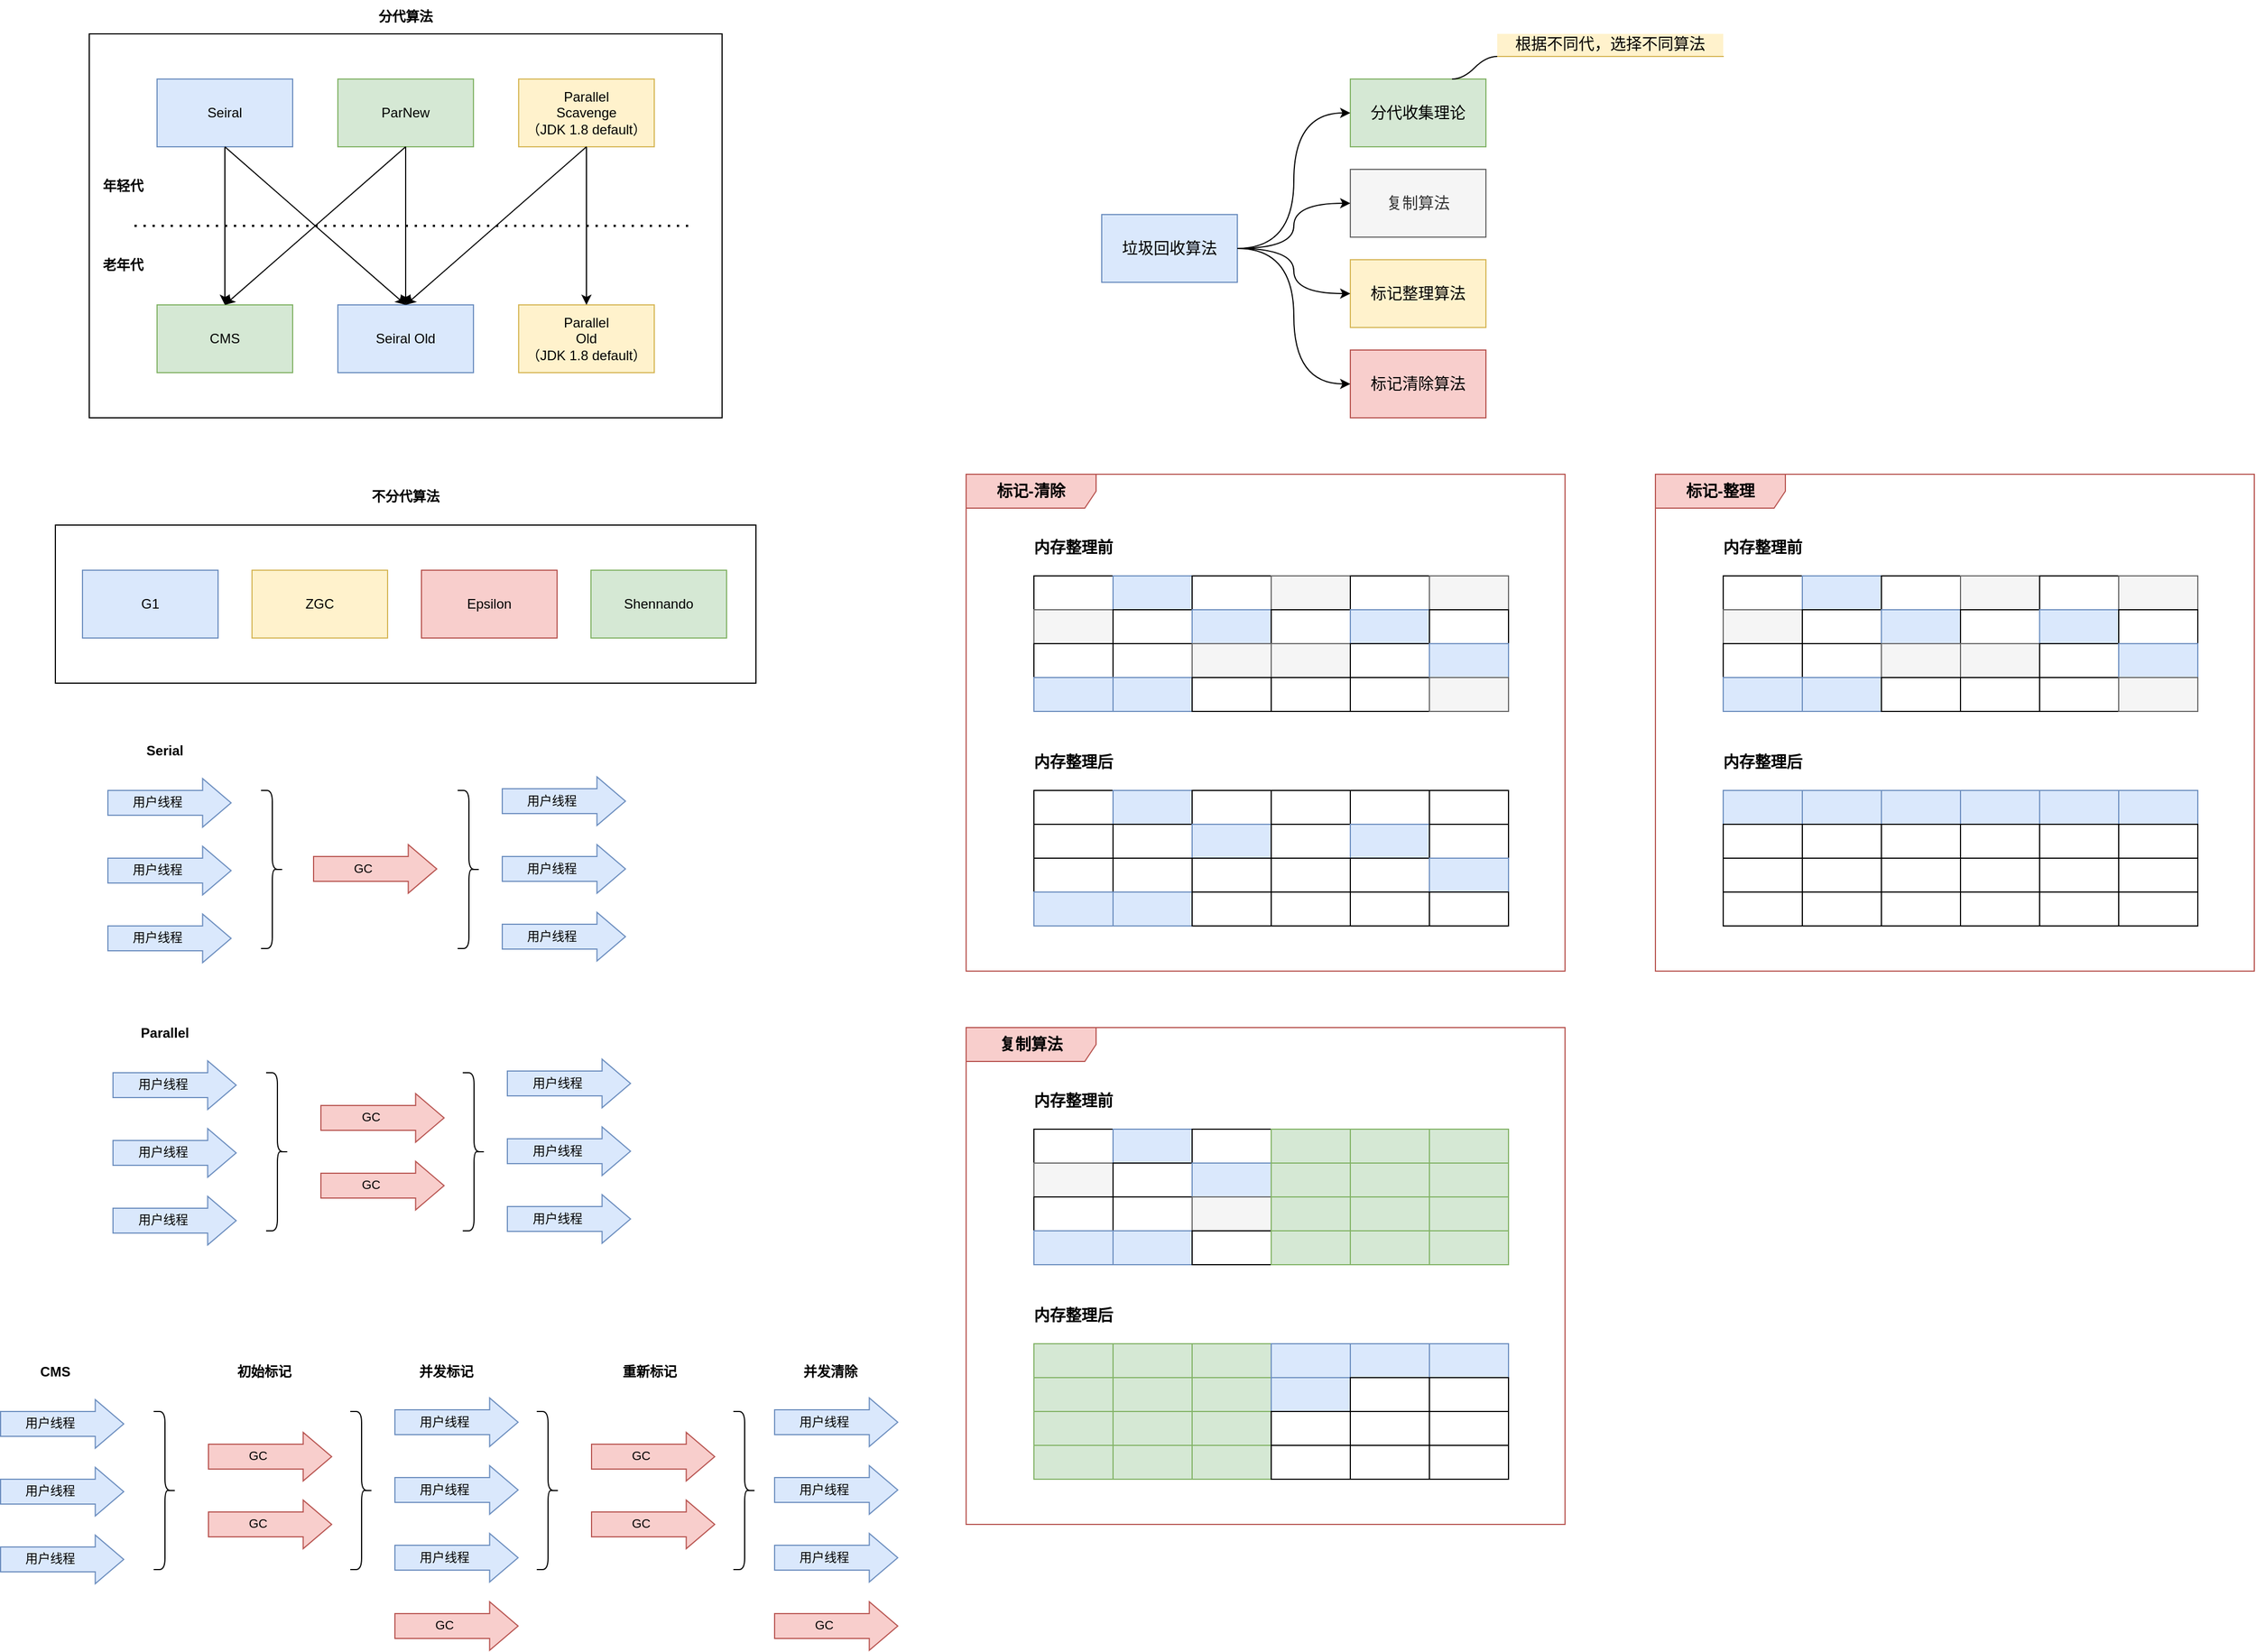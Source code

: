 <mxfile version="18.2.0" type="github">
  <diagram id="1PFcjF8s6i4Pq3PZUs-d" name="Page-1">
    <mxGraphModel dx="1186" dy="738" grid="1" gridSize="10" guides="1" tooltips="1" connect="1" arrows="1" fold="1" page="1" pageScale="1" pageWidth="827" pageHeight="1169" math="0" shadow="0">
      <root>
        <mxCell id="0" />
        <mxCell id="1" parent="0" />
        <mxCell id="j8lpk0enRqLWVNlk2AlS-68" value="标记-清除" style="shape=umlFrame;whiteSpace=wrap;html=1;shadow=0;labelBackgroundColor=none;fontSize=14;fillColor=#f8cecc;width=115;height=30;strokeColor=#b85450;fontStyle=1" vertex="1" parent="1">
          <mxGeometry x="910" y="490" width="530" height="440" as="geometry" />
        </mxCell>
        <mxCell id="15FgrxkuGVqEY8UUjRXU-24" value="" style="shape=flexArrow;endArrow=classic;html=1;rounded=0;width=22;endSize=8.07;fillColor=#dae8fc;strokeColor=#6c8ebf;labelBackgroundColor=none;" parent="1" edge="1">
          <mxGeometry width="50" height="50" relative="1" as="geometry">
            <mxPoint x="150" y="781" as="sourcePoint" />
            <mxPoint x="260" y="781" as="targetPoint" />
          </mxGeometry>
        </mxCell>
        <mxCell id="15FgrxkuGVqEY8UUjRXU-25" value="用户线程" style="edgeLabel;html=1;align=center;verticalAlign=middle;resizable=0;points=[];labelBackgroundColor=none;" parent="15FgrxkuGVqEY8UUjRXU-24" vertex="1" connectable="0">
          <mxGeometry x="0.233" y="1" relative="1" as="geometry">
            <mxPoint x="-24" as="offset" />
          </mxGeometry>
        </mxCell>
        <mxCell id="15FgrxkuGVqEY8UUjRXU-26" value="" style="shape=flexArrow;endArrow=classic;html=1;rounded=0;width=22;endSize=8.07;fillColor=#dae8fc;strokeColor=#6c8ebf;labelBackgroundColor=none;" parent="1" edge="1">
          <mxGeometry width="50" height="50" relative="1" as="geometry">
            <mxPoint x="150" y="841" as="sourcePoint" />
            <mxPoint x="260" y="841" as="targetPoint" />
          </mxGeometry>
        </mxCell>
        <mxCell id="15FgrxkuGVqEY8UUjRXU-27" value="用户线程" style="edgeLabel;html=1;align=center;verticalAlign=middle;resizable=0;points=[];labelBackgroundColor=none;" parent="15FgrxkuGVqEY8UUjRXU-26" vertex="1" connectable="0">
          <mxGeometry x="0.233" y="1" relative="1" as="geometry">
            <mxPoint x="-24" as="offset" />
          </mxGeometry>
        </mxCell>
        <mxCell id="15FgrxkuGVqEY8UUjRXU-28" value="" style="shape=flexArrow;endArrow=classic;html=1;rounded=0;width=22;endSize=8.07;fillColor=#dae8fc;strokeColor=#6c8ebf;labelBackgroundColor=none;" parent="1" edge="1">
          <mxGeometry width="50" height="50" relative="1" as="geometry">
            <mxPoint x="150" y="901" as="sourcePoint" />
            <mxPoint x="260" y="901" as="targetPoint" />
          </mxGeometry>
        </mxCell>
        <mxCell id="15FgrxkuGVqEY8UUjRXU-29" value="用户线程" style="edgeLabel;html=1;align=center;verticalAlign=middle;resizable=0;points=[];labelBackgroundColor=none;" parent="15FgrxkuGVqEY8UUjRXU-28" vertex="1" connectable="0">
          <mxGeometry x="0.233" y="1" relative="1" as="geometry">
            <mxPoint x="-24" as="offset" />
          </mxGeometry>
        </mxCell>
        <mxCell id="15FgrxkuGVqEY8UUjRXU-30" value="" style="shape=curlyBracket;whiteSpace=wrap;html=1;rounded=1;flipH=1;labelBackgroundColor=none;" parent="1" vertex="1">
          <mxGeometry x="286" y="770" width="20" height="140" as="geometry" />
        </mxCell>
        <mxCell id="15FgrxkuGVqEY8UUjRXU-31" value="" style="shape=flexArrow;endArrow=classic;html=1;rounded=0;width=22;endSize=8.07;fillColor=#f8cecc;strokeColor=#b85450;labelBackgroundColor=none;" parent="1" edge="1">
          <mxGeometry width="50" height="50" relative="1" as="geometry">
            <mxPoint x="332" y="839.5" as="sourcePoint" />
            <mxPoint x="442" y="839.5" as="targetPoint" />
          </mxGeometry>
        </mxCell>
        <mxCell id="15FgrxkuGVqEY8UUjRXU-32" value="GC" style="edgeLabel;html=1;align=center;verticalAlign=middle;resizable=0;points=[];labelBackgroundColor=none;" parent="15FgrxkuGVqEY8UUjRXU-31" vertex="1" connectable="0">
          <mxGeometry x="0.233" y="1" relative="1" as="geometry">
            <mxPoint x="-24" as="offset" />
          </mxGeometry>
        </mxCell>
        <mxCell id="15FgrxkuGVqEY8UUjRXU-33" value="" style="shape=curlyBracket;whiteSpace=wrap;html=1;rounded=1;flipH=1;labelBackgroundColor=none;" parent="1" vertex="1">
          <mxGeometry x="460" y="770" width="20" height="140" as="geometry" />
        </mxCell>
        <mxCell id="15FgrxkuGVqEY8UUjRXU-40" value="" style="shape=flexArrow;endArrow=classic;html=1;rounded=0;width=22;endSize=8.07;fillColor=#dae8fc;strokeColor=#6c8ebf;labelBackgroundColor=none;" parent="1" edge="1">
          <mxGeometry width="50" height="50" relative="1" as="geometry">
            <mxPoint x="499" y="779.5" as="sourcePoint" />
            <mxPoint x="609" y="779.5" as="targetPoint" />
          </mxGeometry>
        </mxCell>
        <mxCell id="15FgrxkuGVqEY8UUjRXU-41" value="用户线程" style="edgeLabel;html=1;align=center;verticalAlign=middle;resizable=0;points=[];labelBackgroundColor=none;" parent="15FgrxkuGVqEY8UUjRXU-40" vertex="1" connectable="0">
          <mxGeometry x="0.233" y="1" relative="1" as="geometry">
            <mxPoint x="-24" as="offset" />
          </mxGeometry>
        </mxCell>
        <mxCell id="15FgrxkuGVqEY8UUjRXU-42" value="" style="shape=flexArrow;endArrow=classic;html=1;rounded=0;width=22;endSize=8.07;fillColor=#dae8fc;strokeColor=#6c8ebf;labelBackgroundColor=none;" parent="1" edge="1">
          <mxGeometry width="50" height="50" relative="1" as="geometry">
            <mxPoint x="499" y="839.5" as="sourcePoint" />
            <mxPoint x="609" y="839.5" as="targetPoint" />
          </mxGeometry>
        </mxCell>
        <mxCell id="15FgrxkuGVqEY8UUjRXU-43" value="用户线程" style="edgeLabel;html=1;align=center;verticalAlign=middle;resizable=0;points=[];labelBackgroundColor=none;" parent="15FgrxkuGVqEY8UUjRXU-42" vertex="1" connectable="0">
          <mxGeometry x="0.233" y="1" relative="1" as="geometry">
            <mxPoint x="-24" as="offset" />
          </mxGeometry>
        </mxCell>
        <mxCell id="15FgrxkuGVqEY8UUjRXU-44" value="" style="shape=flexArrow;endArrow=classic;html=1;rounded=0;width=22;endSize=8.07;fillColor=#dae8fc;strokeColor=#6c8ebf;labelBackgroundColor=none;" parent="1" edge="1">
          <mxGeometry width="50" height="50" relative="1" as="geometry">
            <mxPoint x="499" y="899.5" as="sourcePoint" />
            <mxPoint x="609" y="899.5" as="targetPoint" />
          </mxGeometry>
        </mxCell>
        <mxCell id="15FgrxkuGVqEY8UUjRXU-45" value="用户线程" style="edgeLabel;html=1;align=center;verticalAlign=middle;resizable=0;points=[];labelBackgroundColor=none;" parent="15FgrxkuGVqEY8UUjRXU-44" vertex="1" connectable="0">
          <mxGeometry x="0.233" y="1" relative="1" as="geometry">
            <mxPoint x="-24" as="offset" />
          </mxGeometry>
        </mxCell>
        <mxCell id="15FgrxkuGVqEY8UUjRXU-46" value="" style="shape=flexArrow;endArrow=classic;html=1;rounded=0;width=22;endSize=8.07;fillColor=#dae8fc;strokeColor=#6c8ebf;labelBackgroundColor=none;" parent="1" edge="1">
          <mxGeometry width="50" height="50" relative="1" as="geometry">
            <mxPoint x="154.5" y="1031" as="sourcePoint" />
            <mxPoint x="264.5" y="1031" as="targetPoint" />
          </mxGeometry>
        </mxCell>
        <mxCell id="15FgrxkuGVqEY8UUjRXU-47" value="用户线程" style="edgeLabel;html=1;align=center;verticalAlign=middle;resizable=0;points=[];labelBackgroundColor=none;" parent="15FgrxkuGVqEY8UUjRXU-46" vertex="1" connectable="0">
          <mxGeometry x="0.233" y="1" relative="1" as="geometry">
            <mxPoint x="-24" as="offset" />
          </mxGeometry>
        </mxCell>
        <mxCell id="15FgrxkuGVqEY8UUjRXU-48" value="" style="shape=flexArrow;endArrow=classic;html=1;rounded=0;width=22;endSize=8.07;fillColor=#dae8fc;strokeColor=#6c8ebf;labelBackgroundColor=none;" parent="1" edge="1">
          <mxGeometry width="50" height="50" relative="1" as="geometry">
            <mxPoint x="154.5" y="1091" as="sourcePoint" />
            <mxPoint x="264.5" y="1091" as="targetPoint" />
          </mxGeometry>
        </mxCell>
        <mxCell id="15FgrxkuGVqEY8UUjRXU-49" value="用户线程" style="edgeLabel;html=1;align=center;verticalAlign=middle;resizable=0;points=[];labelBackgroundColor=none;" parent="15FgrxkuGVqEY8UUjRXU-48" vertex="1" connectable="0">
          <mxGeometry x="0.233" y="1" relative="1" as="geometry">
            <mxPoint x="-24" as="offset" />
          </mxGeometry>
        </mxCell>
        <mxCell id="15FgrxkuGVqEY8UUjRXU-50" value="" style="shape=flexArrow;endArrow=classic;html=1;rounded=0;width=22;endSize=8.07;fillColor=#dae8fc;strokeColor=#6c8ebf;labelBackgroundColor=none;" parent="1" edge="1">
          <mxGeometry width="50" height="50" relative="1" as="geometry">
            <mxPoint x="154.5" y="1151" as="sourcePoint" />
            <mxPoint x="264.5" y="1151" as="targetPoint" />
          </mxGeometry>
        </mxCell>
        <mxCell id="15FgrxkuGVqEY8UUjRXU-51" value="用户线程" style="edgeLabel;html=1;align=center;verticalAlign=middle;resizable=0;points=[];labelBackgroundColor=none;" parent="15FgrxkuGVqEY8UUjRXU-50" vertex="1" connectable="0">
          <mxGeometry x="0.233" y="1" relative="1" as="geometry">
            <mxPoint x="-24" as="offset" />
          </mxGeometry>
        </mxCell>
        <mxCell id="15FgrxkuGVqEY8UUjRXU-52" value="" style="shape=curlyBracket;whiteSpace=wrap;html=1;rounded=1;flipH=1;labelBackgroundColor=none;" parent="1" vertex="1">
          <mxGeometry x="290.5" y="1020" width="20" height="140" as="geometry" />
        </mxCell>
        <mxCell id="15FgrxkuGVqEY8UUjRXU-53" value="" style="shape=flexArrow;endArrow=classic;html=1;rounded=0;width=22;endSize=8.07;fillColor=#f8cecc;strokeColor=#b85450;labelBackgroundColor=none;" parent="1" edge="1">
          <mxGeometry width="50" height="50" relative="1" as="geometry">
            <mxPoint x="338.5" y="1120" as="sourcePoint" />
            <mxPoint x="448.5" y="1120" as="targetPoint" />
          </mxGeometry>
        </mxCell>
        <mxCell id="15FgrxkuGVqEY8UUjRXU-54" value="GC" style="edgeLabel;html=1;align=center;verticalAlign=middle;resizable=0;points=[];labelBackgroundColor=none;" parent="15FgrxkuGVqEY8UUjRXU-53" vertex="1" connectable="0">
          <mxGeometry x="0.233" y="1" relative="1" as="geometry">
            <mxPoint x="-24" as="offset" />
          </mxGeometry>
        </mxCell>
        <mxCell id="15FgrxkuGVqEY8UUjRXU-55" value="" style="shape=curlyBracket;whiteSpace=wrap;html=1;rounded=1;flipH=1;labelBackgroundColor=none;" parent="1" vertex="1">
          <mxGeometry x="464.5" y="1020" width="20" height="140" as="geometry" />
        </mxCell>
        <mxCell id="15FgrxkuGVqEY8UUjRXU-56" value="" style="shape=flexArrow;endArrow=classic;html=1;rounded=0;width=22;endSize=8.07;fillColor=#dae8fc;strokeColor=#6c8ebf;labelBackgroundColor=none;" parent="1" edge="1">
          <mxGeometry width="50" height="50" relative="1" as="geometry">
            <mxPoint x="503.5" y="1029.5" as="sourcePoint" />
            <mxPoint x="613.5" y="1029.5" as="targetPoint" />
          </mxGeometry>
        </mxCell>
        <mxCell id="15FgrxkuGVqEY8UUjRXU-57" value="用户线程" style="edgeLabel;html=1;align=center;verticalAlign=middle;resizable=0;points=[];labelBackgroundColor=none;" parent="15FgrxkuGVqEY8UUjRXU-56" vertex="1" connectable="0">
          <mxGeometry x="0.233" y="1" relative="1" as="geometry">
            <mxPoint x="-24" as="offset" />
          </mxGeometry>
        </mxCell>
        <mxCell id="15FgrxkuGVqEY8UUjRXU-58" value="" style="shape=flexArrow;endArrow=classic;html=1;rounded=0;width=22;endSize=8.07;fillColor=#dae8fc;strokeColor=#6c8ebf;labelBackgroundColor=none;" parent="1" edge="1">
          <mxGeometry width="50" height="50" relative="1" as="geometry">
            <mxPoint x="503.5" y="1089.5" as="sourcePoint" />
            <mxPoint x="613.5" y="1089.5" as="targetPoint" />
          </mxGeometry>
        </mxCell>
        <mxCell id="15FgrxkuGVqEY8UUjRXU-59" value="用户线程" style="edgeLabel;html=1;align=center;verticalAlign=middle;resizable=0;points=[];labelBackgroundColor=none;" parent="15FgrxkuGVqEY8UUjRXU-58" vertex="1" connectable="0">
          <mxGeometry x="0.233" y="1" relative="1" as="geometry">
            <mxPoint x="-24" as="offset" />
          </mxGeometry>
        </mxCell>
        <mxCell id="15FgrxkuGVqEY8UUjRXU-60" value="" style="shape=flexArrow;endArrow=classic;html=1;rounded=0;width=22;endSize=8.07;fillColor=#dae8fc;strokeColor=#6c8ebf;labelBackgroundColor=none;" parent="1" edge="1">
          <mxGeometry width="50" height="50" relative="1" as="geometry">
            <mxPoint x="503.5" y="1149.5" as="sourcePoint" />
            <mxPoint x="613.5" y="1149.5" as="targetPoint" />
          </mxGeometry>
        </mxCell>
        <mxCell id="15FgrxkuGVqEY8UUjRXU-61" value="用户线程" style="edgeLabel;html=1;align=center;verticalAlign=middle;resizable=0;points=[];labelBackgroundColor=none;" parent="15FgrxkuGVqEY8UUjRXU-60" vertex="1" connectable="0">
          <mxGeometry x="0.233" y="1" relative="1" as="geometry">
            <mxPoint x="-24" as="offset" />
          </mxGeometry>
        </mxCell>
        <mxCell id="15FgrxkuGVqEY8UUjRXU-62" value="" style="shape=flexArrow;endArrow=classic;html=1;rounded=0;width=22;endSize=8.07;fillColor=#f8cecc;strokeColor=#b85450;labelBackgroundColor=none;" parent="1" edge="1">
          <mxGeometry width="50" height="50" relative="1" as="geometry">
            <mxPoint x="338.5" y="1060" as="sourcePoint" />
            <mxPoint x="448.5" y="1060" as="targetPoint" />
          </mxGeometry>
        </mxCell>
        <mxCell id="15FgrxkuGVqEY8UUjRXU-63" value="GC" style="edgeLabel;html=1;align=center;verticalAlign=middle;resizable=0;points=[];labelBackgroundColor=none;" parent="15FgrxkuGVqEY8UUjRXU-62" vertex="1" connectable="0">
          <mxGeometry x="0.233" y="1" relative="1" as="geometry">
            <mxPoint x="-24" as="offset" />
          </mxGeometry>
        </mxCell>
        <mxCell id="15FgrxkuGVqEY8UUjRXU-64" value="Serial" style="text;html=1;strokeColor=none;fillColor=none;align=center;verticalAlign=middle;whiteSpace=wrap;rounded=0;labelBackgroundColor=none;fontStyle=1" parent="1" vertex="1">
          <mxGeometry x="171" y="720" width="60" height="30" as="geometry" />
        </mxCell>
        <mxCell id="15FgrxkuGVqEY8UUjRXU-65" value="Parallel" style="text;html=1;strokeColor=none;fillColor=none;align=center;verticalAlign=middle;whiteSpace=wrap;rounded=0;labelBackgroundColor=none;fontStyle=1" parent="1" vertex="1">
          <mxGeometry x="171" y="970" width="60" height="30" as="geometry" />
        </mxCell>
        <mxCell id="15FgrxkuGVqEY8UUjRXU-66" value="" style="shape=flexArrow;endArrow=classic;html=1;rounded=0;width=22;endSize=8.07;fillColor=#dae8fc;strokeColor=#6c8ebf;labelBackgroundColor=none;" parent="1" edge="1">
          <mxGeometry width="50" height="50" relative="1" as="geometry">
            <mxPoint x="55" y="1331" as="sourcePoint" />
            <mxPoint x="165" y="1331" as="targetPoint" />
          </mxGeometry>
        </mxCell>
        <mxCell id="15FgrxkuGVqEY8UUjRXU-67" value="用户线程" style="edgeLabel;html=1;align=center;verticalAlign=middle;resizable=0;points=[];labelBackgroundColor=none;" parent="15FgrxkuGVqEY8UUjRXU-66" vertex="1" connectable="0">
          <mxGeometry x="0.233" y="1" relative="1" as="geometry">
            <mxPoint x="-24" as="offset" />
          </mxGeometry>
        </mxCell>
        <mxCell id="15FgrxkuGVqEY8UUjRXU-68" value="" style="shape=flexArrow;endArrow=classic;html=1;rounded=0;width=22;endSize=8.07;fillColor=#dae8fc;strokeColor=#6c8ebf;labelBackgroundColor=none;" parent="1" edge="1">
          <mxGeometry width="50" height="50" relative="1" as="geometry">
            <mxPoint x="55" y="1391" as="sourcePoint" />
            <mxPoint x="165" y="1391" as="targetPoint" />
          </mxGeometry>
        </mxCell>
        <mxCell id="15FgrxkuGVqEY8UUjRXU-69" value="用户线程" style="edgeLabel;html=1;align=center;verticalAlign=middle;resizable=0;points=[];labelBackgroundColor=none;" parent="15FgrxkuGVqEY8UUjRXU-68" vertex="1" connectable="0">
          <mxGeometry x="0.233" y="1" relative="1" as="geometry">
            <mxPoint x="-24" as="offset" />
          </mxGeometry>
        </mxCell>
        <mxCell id="15FgrxkuGVqEY8UUjRXU-70" value="" style="shape=flexArrow;endArrow=classic;html=1;rounded=0;width=22;endSize=8.07;fillColor=#dae8fc;strokeColor=#6c8ebf;labelBackgroundColor=none;" parent="1" edge="1">
          <mxGeometry width="50" height="50" relative="1" as="geometry">
            <mxPoint x="55" y="1451" as="sourcePoint" />
            <mxPoint x="165" y="1451" as="targetPoint" />
          </mxGeometry>
        </mxCell>
        <mxCell id="15FgrxkuGVqEY8UUjRXU-71" value="用户线程" style="edgeLabel;html=1;align=center;verticalAlign=middle;resizable=0;points=[];labelBackgroundColor=none;" parent="15FgrxkuGVqEY8UUjRXU-70" vertex="1" connectable="0">
          <mxGeometry x="0.233" y="1" relative="1" as="geometry">
            <mxPoint x="-24" as="offset" />
          </mxGeometry>
        </mxCell>
        <mxCell id="15FgrxkuGVqEY8UUjRXU-72" value="" style="shape=curlyBracket;whiteSpace=wrap;html=1;rounded=1;flipH=1;labelBackgroundColor=none;" parent="1" vertex="1">
          <mxGeometry x="191" y="1320" width="20" height="140" as="geometry" />
        </mxCell>
        <mxCell id="15FgrxkuGVqEY8UUjRXU-73" value="" style="shape=flexArrow;endArrow=classic;html=1;rounded=0;width=22;endSize=8.07;fillColor=#f8cecc;strokeColor=#b85450;labelBackgroundColor=none;" parent="1" edge="1">
          <mxGeometry width="50" height="50" relative="1" as="geometry">
            <mxPoint x="239" y="1420" as="sourcePoint" />
            <mxPoint x="349" y="1420" as="targetPoint" />
          </mxGeometry>
        </mxCell>
        <mxCell id="15FgrxkuGVqEY8UUjRXU-74" value="GC" style="edgeLabel;html=1;align=center;verticalAlign=middle;resizable=0;points=[];labelBackgroundColor=none;" parent="15FgrxkuGVqEY8UUjRXU-73" vertex="1" connectable="0">
          <mxGeometry x="0.233" y="1" relative="1" as="geometry">
            <mxPoint x="-24" as="offset" />
          </mxGeometry>
        </mxCell>
        <mxCell id="15FgrxkuGVqEY8UUjRXU-75" value="" style="shape=curlyBracket;whiteSpace=wrap;html=1;rounded=1;flipH=1;labelBackgroundColor=none;" parent="1" vertex="1">
          <mxGeometry x="365" y="1320" width="20" height="140" as="geometry" />
        </mxCell>
        <mxCell id="15FgrxkuGVqEY8UUjRXU-76" value="" style="shape=flexArrow;endArrow=classic;html=1;rounded=0;width=22;endSize=8.07;fillColor=#dae8fc;strokeColor=#6c8ebf;labelBackgroundColor=none;" parent="1" edge="1">
          <mxGeometry width="50" height="50" relative="1" as="geometry">
            <mxPoint x="404" y="1329.5" as="sourcePoint" />
            <mxPoint x="514" y="1329.5" as="targetPoint" />
          </mxGeometry>
        </mxCell>
        <mxCell id="15FgrxkuGVqEY8UUjRXU-77" value="用户线程" style="edgeLabel;html=1;align=center;verticalAlign=middle;resizable=0;points=[];labelBackgroundColor=none;" parent="15FgrxkuGVqEY8UUjRXU-76" vertex="1" connectable="0">
          <mxGeometry x="0.233" y="1" relative="1" as="geometry">
            <mxPoint x="-24" as="offset" />
          </mxGeometry>
        </mxCell>
        <mxCell id="15FgrxkuGVqEY8UUjRXU-78" value="" style="shape=flexArrow;endArrow=classic;html=1;rounded=0;width=22;endSize=8.07;fillColor=#dae8fc;strokeColor=#6c8ebf;labelBackgroundColor=none;" parent="1" edge="1">
          <mxGeometry width="50" height="50" relative="1" as="geometry">
            <mxPoint x="404" y="1389.5" as="sourcePoint" />
            <mxPoint x="514" y="1389.5" as="targetPoint" />
          </mxGeometry>
        </mxCell>
        <mxCell id="15FgrxkuGVqEY8UUjRXU-79" value="用户线程" style="edgeLabel;html=1;align=center;verticalAlign=middle;resizable=0;points=[];labelBackgroundColor=none;" parent="15FgrxkuGVqEY8UUjRXU-78" vertex="1" connectable="0">
          <mxGeometry x="0.233" y="1" relative="1" as="geometry">
            <mxPoint x="-24" as="offset" />
          </mxGeometry>
        </mxCell>
        <mxCell id="15FgrxkuGVqEY8UUjRXU-80" value="" style="shape=flexArrow;endArrow=classic;html=1;rounded=0;width=22;endSize=8.07;fillColor=#dae8fc;strokeColor=#6c8ebf;labelBackgroundColor=none;" parent="1" edge="1">
          <mxGeometry width="50" height="50" relative="1" as="geometry">
            <mxPoint x="404" y="1449.5" as="sourcePoint" />
            <mxPoint x="514" y="1449.5" as="targetPoint" />
          </mxGeometry>
        </mxCell>
        <mxCell id="15FgrxkuGVqEY8UUjRXU-81" value="用户线程" style="edgeLabel;html=1;align=center;verticalAlign=middle;resizable=0;points=[];labelBackgroundColor=none;" parent="15FgrxkuGVqEY8UUjRXU-80" vertex="1" connectable="0">
          <mxGeometry x="0.233" y="1" relative="1" as="geometry">
            <mxPoint x="-24" as="offset" />
          </mxGeometry>
        </mxCell>
        <mxCell id="15FgrxkuGVqEY8UUjRXU-82" value="" style="shape=flexArrow;endArrow=classic;html=1;rounded=0;width=22;endSize=8.07;fillColor=#f8cecc;strokeColor=#b85450;labelBackgroundColor=none;" parent="1" edge="1">
          <mxGeometry width="50" height="50" relative="1" as="geometry">
            <mxPoint x="239" y="1360" as="sourcePoint" />
            <mxPoint x="349" y="1360" as="targetPoint" />
          </mxGeometry>
        </mxCell>
        <mxCell id="15FgrxkuGVqEY8UUjRXU-83" value="GC" style="edgeLabel;html=1;align=center;verticalAlign=middle;resizable=0;points=[];labelBackgroundColor=none;" parent="15FgrxkuGVqEY8UUjRXU-82" vertex="1" connectable="0">
          <mxGeometry x="0.233" y="1" relative="1" as="geometry">
            <mxPoint x="-24" as="offset" />
          </mxGeometry>
        </mxCell>
        <mxCell id="15FgrxkuGVqEY8UUjRXU-84" value="初始标记" style="text;html=1;strokeColor=none;fillColor=none;align=center;verticalAlign=middle;whiteSpace=wrap;rounded=0;labelBackgroundColor=none;fontStyle=1" parent="1" vertex="1">
          <mxGeometry x="259" y="1270" width="60" height="30" as="geometry" />
        </mxCell>
        <mxCell id="15FgrxkuGVqEY8UUjRXU-85" value="" style="shape=flexArrow;endArrow=classic;html=1;rounded=0;width=22;endSize=8.07;fillColor=#f8cecc;strokeColor=#b85450;" parent="1" edge="1">
          <mxGeometry width="50" height="50" relative="1" as="geometry">
            <mxPoint x="404" y="1510" as="sourcePoint" />
            <mxPoint x="514" y="1510" as="targetPoint" />
          </mxGeometry>
        </mxCell>
        <mxCell id="15FgrxkuGVqEY8UUjRXU-86" value="GC" style="edgeLabel;html=1;align=center;verticalAlign=middle;resizable=0;points=[];labelBackgroundColor=none;" parent="15FgrxkuGVqEY8UUjRXU-85" vertex="1" connectable="0">
          <mxGeometry x="0.233" y="1" relative="1" as="geometry">
            <mxPoint x="-24" as="offset" />
          </mxGeometry>
        </mxCell>
        <mxCell id="15FgrxkuGVqEY8UUjRXU-87" value="" style="shape=curlyBracket;whiteSpace=wrap;html=1;rounded=1;flipH=1;labelBackgroundColor=none;" parent="1" vertex="1">
          <mxGeometry x="530" y="1320" width="20" height="140" as="geometry" />
        </mxCell>
        <mxCell id="15FgrxkuGVqEY8UUjRXU-88" value="" style="shape=flexArrow;endArrow=classic;html=1;rounded=0;width=22;endSize=8.07;fillColor=#f8cecc;strokeColor=#b85450;labelBackgroundColor=none;" parent="1" edge="1">
          <mxGeometry width="50" height="50" relative="1" as="geometry">
            <mxPoint x="578" y="1420" as="sourcePoint" />
            <mxPoint x="688" y="1420" as="targetPoint" />
          </mxGeometry>
        </mxCell>
        <mxCell id="15FgrxkuGVqEY8UUjRXU-89" value="GC" style="edgeLabel;html=1;align=center;verticalAlign=middle;resizable=0;points=[];labelBackgroundColor=none;" parent="15FgrxkuGVqEY8UUjRXU-88" vertex="1" connectable="0">
          <mxGeometry x="0.233" y="1" relative="1" as="geometry">
            <mxPoint x="-24" as="offset" />
          </mxGeometry>
        </mxCell>
        <mxCell id="15FgrxkuGVqEY8UUjRXU-90" value="" style="shape=curlyBracket;whiteSpace=wrap;html=1;rounded=1;flipH=1;labelBackgroundColor=none;" parent="1" vertex="1">
          <mxGeometry x="704" y="1320" width="20" height="140" as="geometry" />
        </mxCell>
        <mxCell id="15FgrxkuGVqEY8UUjRXU-91" value="" style="shape=flexArrow;endArrow=classic;html=1;rounded=0;width=22;endSize=8.07;fillColor=#f8cecc;strokeColor=#b85450;labelBackgroundColor=none;" parent="1" edge="1">
          <mxGeometry width="50" height="50" relative="1" as="geometry">
            <mxPoint x="578" y="1360" as="sourcePoint" />
            <mxPoint x="688" y="1360" as="targetPoint" />
          </mxGeometry>
        </mxCell>
        <mxCell id="15FgrxkuGVqEY8UUjRXU-92" value="GC" style="edgeLabel;html=1;align=center;verticalAlign=middle;resizable=0;points=[];labelBackgroundColor=none;" parent="15FgrxkuGVqEY8UUjRXU-91" vertex="1" connectable="0">
          <mxGeometry x="0.233" y="1" relative="1" as="geometry">
            <mxPoint x="-24" as="offset" />
          </mxGeometry>
        </mxCell>
        <mxCell id="15FgrxkuGVqEY8UUjRXU-93" value="" style="shape=flexArrow;endArrow=classic;html=1;rounded=0;width=22;endSize=8.07;fillColor=#dae8fc;strokeColor=#6c8ebf;labelBackgroundColor=none;" parent="1" edge="1">
          <mxGeometry width="50" height="50" relative="1" as="geometry">
            <mxPoint x="740" y="1329.5" as="sourcePoint" />
            <mxPoint x="850" y="1329.5" as="targetPoint" />
          </mxGeometry>
        </mxCell>
        <mxCell id="15FgrxkuGVqEY8UUjRXU-94" value="用户线程" style="edgeLabel;html=1;align=center;verticalAlign=middle;resizable=0;points=[];labelBackgroundColor=none;" parent="15FgrxkuGVqEY8UUjRXU-93" vertex="1" connectable="0">
          <mxGeometry x="0.233" y="1" relative="1" as="geometry">
            <mxPoint x="-24" as="offset" />
          </mxGeometry>
        </mxCell>
        <mxCell id="15FgrxkuGVqEY8UUjRXU-95" value="" style="shape=flexArrow;endArrow=classic;html=1;rounded=0;width=22;endSize=8.07;fillColor=#dae8fc;strokeColor=#6c8ebf;labelBackgroundColor=none;" parent="1" edge="1">
          <mxGeometry width="50" height="50" relative="1" as="geometry">
            <mxPoint x="740" y="1389.5" as="sourcePoint" />
            <mxPoint x="850" y="1389.5" as="targetPoint" />
          </mxGeometry>
        </mxCell>
        <mxCell id="15FgrxkuGVqEY8UUjRXU-96" value="用户线程" style="edgeLabel;html=1;align=center;verticalAlign=middle;resizable=0;points=[];labelBackgroundColor=none;" parent="15FgrxkuGVqEY8UUjRXU-95" vertex="1" connectable="0">
          <mxGeometry x="0.233" y="1" relative="1" as="geometry">
            <mxPoint x="-24" as="offset" />
          </mxGeometry>
        </mxCell>
        <mxCell id="15FgrxkuGVqEY8UUjRXU-97" value="" style="shape=flexArrow;endArrow=classic;html=1;rounded=0;width=22;endSize=8.07;fillColor=#dae8fc;strokeColor=#6c8ebf;labelBackgroundColor=none;" parent="1" edge="1">
          <mxGeometry width="50" height="50" relative="1" as="geometry">
            <mxPoint x="740" y="1449.5" as="sourcePoint" />
            <mxPoint x="850" y="1449.5" as="targetPoint" />
          </mxGeometry>
        </mxCell>
        <mxCell id="15FgrxkuGVqEY8UUjRXU-98" value="用户线程" style="edgeLabel;html=1;align=center;verticalAlign=middle;resizable=0;points=[];labelBackgroundColor=none;" parent="15FgrxkuGVqEY8UUjRXU-97" vertex="1" connectable="0">
          <mxGeometry x="0.233" y="1" relative="1" as="geometry">
            <mxPoint x="-24" as="offset" />
          </mxGeometry>
        </mxCell>
        <mxCell id="15FgrxkuGVqEY8UUjRXU-99" value="" style="shape=flexArrow;endArrow=classic;html=1;rounded=0;width=22;endSize=8.07;fillColor=#f8cecc;strokeColor=#b85450;" parent="1" edge="1">
          <mxGeometry width="50" height="50" relative="1" as="geometry">
            <mxPoint x="740" y="1510" as="sourcePoint" />
            <mxPoint x="850" y="1510" as="targetPoint" />
          </mxGeometry>
        </mxCell>
        <mxCell id="15FgrxkuGVqEY8UUjRXU-100" value="GC" style="edgeLabel;html=1;align=center;verticalAlign=middle;resizable=0;points=[];labelBackgroundColor=none;" parent="15FgrxkuGVqEY8UUjRXU-99" vertex="1" connectable="0">
          <mxGeometry x="0.233" y="1" relative="1" as="geometry">
            <mxPoint x="-24" as="offset" />
          </mxGeometry>
        </mxCell>
        <mxCell id="15FgrxkuGVqEY8UUjRXU-102" value="并发标记" style="text;html=1;strokeColor=none;fillColor=none;align=center;verticalAlign=middle;whiteSpace=wrap;rounded=0;labelBackgroundColor=none;fontStyle=1" parent="1" vertex="1">
          <mxGeometry x="420" y="1270" width="60" height="30" as="geometry" />
        </mxCell>
        <mxCell id="15FgrxkuGVqEY8UUjRXU-103" value="重新标记" style="text;html=1;strokeColor=none;fillColor=none;align=center;verticalAlign=middle;whiteSpace=wrap;rounded=0;labelBackgroundColor=none;fontStyle=1" parent="1" vertex="1">
          <mxGeometry x="600" y="1270" width="60" height="30" as="geometry" />
        </mxCell>
        <mxCell id="15FgrxkuGVqEY8UUjRXU-104" value="并发清除" style="text;html=1;strokeColor=none;fillColor=none;align=center;verticalAlign=middle;whiteSpace=wrap;rounded=0;labelBackgroundColor=none;fontStyle=1" parent="1" vertex="1">
          <mxGeometry x="760" y="1270" width="60" height="30" as="geometry" />
        </mxCell>
        <mxCell id="15FgrxkuGVqEY8UUjRXU-105" value="CMS" style="text;html=1;strokeColor=none;fillColor=none;align=center;verticalAlign=middle;whiteSpace=wrap;rounded=0;labelBackgroundColor=none;fontStyle=1" parent="1" vertex="1">
          <mxGeometry x="74" y="1270" width="60" height="30" as="geometry" />
        </mxCell>
        <mxCell id="j8lpk0enRqLWVNlk2AlS-4" value="" style="group" vertex="1" connectable="0" parent="1">
          <mxGeometry x="104" y="495" width="620" height="180" as="geometry" />
        </mxCell>
        <mxCell id="15FgrxkuGVqEY8UUjRXU-22" value="" style="rounded=0;whiteSpace=wrap;html=1;" parent="j8lpk0enRqLWVNlk2AlS-4" vertex="1">
          <mxGeometry y="40" width="620" height="140" as="geometry" />
        </mxCell>
        <mxCell id="15FgrxkuGVqEY8UUjRXU-18" value="G1" style="rounded=0;whiteSpace=wrap;html=1;fillColor=#dae8fc;strokeColor=#6c8ebf;" parent="j8lpk0enRqLWVNlk2AlS-4" vertex="1">
          <mxGeometry x="24" y="80" width="120" height="60" as="geometry" />
        </mxCell>
        <mxCell id="15FgrxkuGVqEY8UUjRXU-19" value="ZGC" style="rounded=0;whiteSpace=wrap;html=1;fillColor=#fff2cc;strokeColor=#d6b656;" parent="j8lpk0enRqLWVNlk2AlS-4" vertex="1">
          <mxGeometry x="174" y="80" width="120" height="60" as="geometry" />
        </mxCell>
        <mxCell id="15FgrxkuGVqEY8UUjRXU-20" value="Epsilon" style="rounded=0;whiteSpace=wrap;html=1;fillColor=#f8cecc;strokeColor=#b85450;" parent="j8lpk0enRqLWVNlk2AlS-4" vertex="1">
          <mxGeometry x="324" y="80" width="120" height="60" as="geometry" />
        </mxCell>
        <mxCell id="15FgrxkuGVqEY8UUjRXU-21" value="Shennando" style="rounded=0;whiteSpace=wrap;html=1;fillColor=#d5e8d4;strokeColor=#82b366;" parent="j8lpk0enRqLWVNlk2AlS-4" vertex="1">
          <mxGeometry x="474" y="80" width="120" height="60" as="geometry" />
        </mxCell>
        <mxCell id="15FgrxkuGVqEY8UUjRXU-23" value="不分代算法" style="text;html=1;strokeColor=none;fillColor=none;align=center;verticalAlign=middle;whiteSpace=wrap;rounded=0;fontStyle=1" parent="j8lpk0enRqLWVNlk2AlS-4" vertex="1">
          <mxGeometry x="272" width="76" height="30" as="geometry" />
        </mxCell>
        <mxCell id="j8lpk0enRqLWVNlk2AlS-5" value="" style="group" vertex="1" connectable="0" parent="1">
          <mxGeometry x="134" y="70" width="560" height="370" as="geometry" />
        </mxCell>
        <mxCell id="15FgrxkuGVqEY8UUjRXU-17" value="" style="rounded=0;whiteSpace=wrap;html=1;" parent="j8lpk0enRqLWVNlk2AlS-5" vertex="1">
          <mxGeometry y="30" width="560" height="340" as="geometry" />
        </mxCell>
        <mxCell id="15FgrxkuGVqEY8UUjRXU-10" style="edgeStyle=none;rounded=0;orthogonalLoop=1;jettySize=auto;html=1;exitX=0.5;exitY=1;exitDx=0;exitDy=0;" parent="j8lpk0enRqLWVNlk2AlS-5" source="15FgrxkuGVqEY8UUjRXU-1" edge="1">
          <mxGeometry relative="1" as="geometry">
            <mxPoint x="120" y="270" as="targetPoint" />
          </mxGeometry>
        </mxCell>
        <mxCell id="15FgrxkuGVqEY8UUjRXU-1" value="Seiral" style="rounded=0;whiteSpace=wrap;html=1;fillColor=#dae8fc;strokeColor=#6c8ebf;" parent="j8lpk0enRqLWVNlk2AlS-5" vertex="1">
          <mxGeometry x="60" y="70" width="120" height="60" as="geometry" />
        </mxCell>
        <mxCell id="15FgrxkuGVqEY8UUjRXU-2" value="ParNew" style="rounded=0;whiteSpace=wrap;html=1;fillColor=#d5e8d4;strokeColor=#82b366;" parent="j8lpk0enRqLWVNlk2AlS-5" vertex="1">
          <mxGeometry x="220" y="70" width="120" height="60" as="geometry" />
        </mxCell>
        <mxCell id="15FgrxkuGVqEY8UUjRXU-3" value="Parallel&lt;br&gt;Scavenge&lt;br&gt;（JDK 1.8 default）" style="rounded=0;whiteSpace=wrap;html=1;fillColor=#fff2cc;strokeColor=#d6b656;" parent="j8lpk0enRqLWVNlk2AlS-5" vertex="1">
          <mxGeometry x="380" y="70" width="120" height="60" as="geometry" />
        </mxCell>
        <mxCell id="15FgrxkuGVqEY8UUjRXU-4" value="CMS" style="rounded=0;whiteSpace=wrap;html=1;fillColor=#d5e8d4;strokeColor=#82b366;" parent="j8lpk0enRqLWVNlk2AlS-5" vertex="1">
          <mxGeometry x="60" y="270" width="120" height="60" as="geometry" />
        </mxCell>
        <mxCell id="15FgrxkuGVqEY8UUjRXU-9" style="edgeStyle=none;rounded=0;orthogonalLoop=1;jettySize=auto;html=1;exitX=0.5;exitY=1;exitDx=0;exitDy=0;entryX=0.5;entryY=0;entryDx=0;entryDy=0;" parent="j8lpk0enRqLWVNlk2AlS-5" source="15FgrxkuGVqEY8UUjRXU-2" target="15FgrxkuGVqEY8UUjRXU-4" edge="1">
          <mxGeometry relative="1" as="geometry" />
        </mxCell>
        <mxCell id="15FgrxkuGVqEY8UUjRXU-5" value="Seiral Old" style="rounded=0;whiteSpace=wrap;html=1;fillColor=#dae8fc;strokeColor=#6c8ebf;" parent="j8lpk0enRqLWVNlk2AlS-5" vertex="1">
          <mxGeometry x="220" y="270" width="120" height="60" as="geometry" />
        </mxCell>
        <mxCell id="15FgrxkuGVqEY8UUjRXU-8" style="rounded=0;orthogonalLoop=1;jettySize=auto;html=1;exitX=0.5;exitY=1;exitDx=0;exitDy=0;entryX=0.5;entryY=0;entryDx=0;entryDy=0;" parent="j8lpk0enRqLWVNlk2AlS-5" source="15FgrxkuGVqEY8UUjRXU-1" target="15FgrxkuGVqEY8UUjRXU-5" edge="1">
          <mxGeometry relative="1" as="geometry" />
        </mxCell>
        <mxCell id="15FgrxkuGVqEY8UUjRXU-12" style="edgeStyle=none;rounded=0;orthogonalLoop=1;jettySize=auto;html=1;exitX=0.5;exitY=1;exitDx=0;exitDy=0;entryX=0.5;entryY=0;entryDx=0;entryDy=0;" parent="j8lpk0enRqLWVNlk2AlS-5" source="15FgrxkuGVqEY8UUjRXU-2" target="15FgrxkuGVqEY8UUjRXU-5" edge="1">
          <mxGeometry relative="1" as="geometry" />
        </mxCell>
        <mxCell id="j8lpk0enRqLWVNlk2AlS-2" style="edgeStyle=none;rounded=0;orthogonalLoop=1;jettySize=auto;html=1;exitX=0.5;exitY=1;exitDx=0;exitDy=0;entryX=0.5;entryY=0;entryDx=0;entryDy=0;labelBackgroundColor=none;fontSize=14;fontColor=#000000;startArrow=none;startFill=0;" edge="1" parent="j8lpk0enRqLWVNlk2AlS-5" source="15FgrxkuGVqEY8UUjRXU-3" target="15FgrxkuGVqEY8UUjRXU-5">
          <mxGeometry relative="1" as="geometry" />
        </mxCell>
        <mxCell id="15FgrxkuGVqEY8UUjRXU-7" value="Parallel&lt;br&gt;Old&lt;br&gt;（JDK 1.8 default）" style="rounded=0;whiteSpace=wrap;html=1;fillColor=#fff2cc;strokeColor=#d6b656;" parent="j8lpk0enRqLWVNlk2AlS-5" vertex="1">
          <mxGeometry x="380" y="270" width="120" height="60" as="geometry" />
        </mxCell>
        <mxCell id="15FgrxkuGVqEY8UUjRXU-11" style="edgeStyle=none;rounded=0;orthogonalLoop=1;jettySize=auto;html=1;exitX=0.5;exitY=1;exitDx=0;exitDy=0;entryX=0.5;entryY=0;entryDx=0;entryDy=0;" parent="j8lpk0enRqLWVNlk2AlS-5" source="15FgrxkuGVqEY8UUjRXU-3" target="15FgrxkuGVqEY8UUjRXU-7" edge="1">
          <mxGeometry relative="1" as="geometry" />
        </mxCell>
        <mxCell id="15FgrxkuGVqEY8UUjRXU-13" value="" style="endArrow=none;dashed=1;html=1;dashPattern=1 3;strokeWidth=2;rounded=0;" parent="j8lpk0enRqLWVNlk2AlS-5" edge="1">
          <mxGeometry width="50" height="50" relative="1" as="geometry">
            <mxPoint x="40" y="200" as="sourcePoint" />
            <mxPoint x="530" y="200" as="targetPoint" />
          </mxGeometry>
        </mxCell>
        <mxCell id="15FgrxkuGVqEY8UUjRXU-14" value="年轻代" style="text;html=1;strokeColor=none;fillColor=none;align=center;verticalAlign=middle;whiteSpace=wrap;rounded=0;fontStyle=1" parent="j8lpk0enRqLWVNlk2AlS-5" vertex="1">
          <mxGeometry y="150" width="60" height="30" as="geometry" />
        </mxCell>
        <mxCell id="15FgrxkuGVqEY8UUjRXU-15" value="老年代" style="text;html=1;strokeColor=none;fillColor=none;align=center;verticalAlign=middle;whiteSpace=wrap;rounded=0;fontStyle=1" parent="j8lpk0enRqLWVNlk2AlS-5" vertex="1">
          <mxGeometry y="220" width="60" height="30" as="geometry" />
        </mxCell>
        <mxCell id="15FgrxkuGVqEY8UUjRXU-16" value="分代算法" style="text;html=1;strokeColor=none;fillColor=none;align=center;verticalAlign=middle;whiteSpace=wrap;rounded=0;fontStyle=1" parent="j8lpk0enRqLWVNlk2AlS-5" vertex="1">
          <mxGeometry x="250" width="60" height="30" as="geometry" />
        </mxCell>
        <mxCell id="j8lpk0enRqLWVNlk2AlS-15" value="" style="group" vertex="1" connectable="0" parent="1">
          <mxGeometry x="1030" y="140" width="340" height="300" as="geometry" />
        </mxCell>
        <mxCell id="j8lpk0enRqLWVNlk2AlS-6" value="垃圾回收算法" style="rounded=0;whiteSpace=wrap;html=1;shadow=0;labelBackgroundColor=none;fontSize=14;fillColor=#dae8fc;strokeColor=#6c8ebf;" vertex="1" parent="j8lpk0enRqLWVNlk2AlS-15">
          <mxGeometry y="120" width="120" height="60" as="geometry" />
        </mxCell>
        <mxCell id="j8lpk0enRqLWVNlk2AlS-7" value="分代收集理论" style="whiteSpace=wrap;html=1;fontSize=14;rounded=0;shadow=0;labelBackgroundColor=none;fillColor=#d5e8d4;strokeColor=#82b366;" vertex="1" parent="j8lpk0enRqLWVNlk2AlS-15">
          <mxGeometry x="220" width="120" height="60" as="geometry" />
        </mxCell>
        <mxCell id="j8lpk0enRqLWVNlk2AlS-8" value="" style="edgeStyle=orthogonalEdgeStyle;rounded=0;orthogonalLoop=1;jettySize=auto;html=1;labelBackgroundColor=none;fontSize=14;fontColor=#000000;startArrow=none;startFill=0;curved=1;entryX=0;entryY=0.5;entryDx=0;entryDy=0;" edge="1" parent="j8lpk0enRqLWVNlk2AlS-15" source="j8lpk0enRqLWVNlk2AlS-6" target="j8lpk0enRqLWVNlk2AlS-7">
          <mxGeometry relative="1" as="geometry" />
        </mxCell>
        <mxCell id="j8lpk0enRqLWVNlk2AlS-9" value="复制算法" style="whiteSpace=wrap;html=1;fontSize=14;fontColor=#333333;rounded=0;shadow=0;labelBackgroundColor=none;fillColor=#f5f5f5;strokeColor=#666666;" vertex="1" parent="j8lpk0enRqLWVNlk2AlS-15">
          <mxGeometry x="220" y="80" width="120" height="60" as="geometry" />
        </mxCell>
        <mxCell id="j8lpk0enRqLWVNlk2AlS-10" value="" style="edgeStyle=orthogonalEdgeStyle;curved=1;rounded=0;orthogonalLoop=1;jettySize=auto;html=1;labelBackgroundColor=none;fontSize=14;fontColor=#000000;startArrow=none;startFill=0;" edge="1" parent="j8lpk0enRqLWVNlk2AlS-15" source="j8lpk0enRqLWVNlk2AlS-6" target="j8lpk0enRqLWVNlk2AlS-9">
          <mxGeometry relative="1" as="geometry" />
        </mxCell>
        <mxCell id="j8lpk0enRqLWVNlk2AlS-11" value="标记整理算法" style="whiteSpace=wrap;html=1;fontSize=14;rounded=0;shadow=0;labelBackgroundColor=none;fillColor=#fff2cc;strokeColor=#d6b656;" vertex="1" parent="j8lpk0enRqLWVNlk2AlS-15">
          <mxGeometry x="220" y="160" width="120" height="60" as="geometry" />
        </mxCell>
        <mxCell id="j8lpk0enRqLWVNlk2AlS-12" value="" style="edgeStyle=orthogonalEdgeStyle;curved=1;rounded=0;orthogonalLoop=1;jettySize=auto;html=1;labelBackgroundColor=none;fontSize=14;fontColor=#000000;startArrow=none;startFill=0;entryX=0;entryY=0.5;entryDx=0;entryDy=0;" edge="1" parent="j8lpk0enRqLWVNlk2AlS-15" source="j8lpk0enRqLWVNlk2AlS-6" target="j8lpk0enRqLWVNlk2AlS-11">
          <mxGeometry relative="1" as="geometry" />
        </mxCell>
        <mxCell id="j8lpk0enRqLWVNlk2AlS-13" value="标记清除算法" style="whiteSpace=wrap;html=1;fontSize=14;rounded=0;shadow=0;labelBackgroundColor=none;fillColor=#f8cecc;strokeColor=#b85450;" vertex="1" parent="j8lpk0enRqLWVNlk2AlS-15">
          <mxGeometry x="220" y="240" width="120" height="60" as="geometry" />
        </mxCell>
        <mxCell id="j8lpk0enRqLWVNlk2AlS-14" style="edgeStyle=orthogonalEdgeStyle;curved=1;rounded=0;orthogonalLoop=1;jettySize=auto;html=1;exitX=1;exitY=0.5;exitDx=0;exitDy=0;entryX=0;entryY=0.5;entryDx=0;entryDy=0;labelBackgroundColor=none;fontSize=14;fontColor=#000000;startArrow=none;startFill=0;" edge="1" parent="j8lpk0enRqLWVNlk2AlS-15" source="j8lpk0enRqLWVNlk2AlS-6" target="j8lpk0enRqLWVNlk2AlS-13">
          <mxGeometry relative="1" as="geometry" />
        </mxCell>
        <mxCell id="j8lpk0enRqLWVNlk2AlS-16" value="" style="rounded=0;whiteSpace=wrap;html=1;shadow=0;labelBackgroundColor=none;fontSize=14;fontColor=#000000;fillColor=default;gradientColor=none;" vertex="1" parent="1">
          <mxGeometry x="970" y="580" width="70" height="30" as="geometry" />
        </mxCell>
        <mxCell id="j8lpk0enRqLWVNlk2AlS-17" value="" style="rounded=0;whiteSpace=wrap;html=1;shadow=0;labelBackgroundColor=none;fontSize=14;fillColor=#dae8fc;strokeColor=#6c8ebf;" vertex="1" parent="1">
          <mxGeometry x="1040" y="580" width="70" height="30" as="geometry" />
        </mxCell>
        <mxCell id="j8lpk0enRqLWVNlk2AlS-18" value="" style="rounded=0;whiteSpace=wrap;html=1;shadow=0;labelBackgroundColor=none;fontSize=14;fontColor=#000000;fillColor=default;gradientColor=none;" vertex="1" parent="1">
          <mxGeometry x="1110" y="580" width="70" height="30" as="geometry" />
        </mxCell>
        <mxCell id="j8lpk0enRqLWVNlk2AlS-19" value="" style="rounded=0;whiteSpace=wrap;html=1;shadow=0;labelBackgroundColor=none;fontSize=14;fontColor=#333333;fillColor=#f5f5f5;strokeColor=#666666;" vertex="1" parent="1">
          <mxGeometry x="1180" y="580" width="70" height="30" as="geometry" />
        </mxCell>
        <mxCell id="j8lpk0enRqLWVNlk2AlS-20" value="" style="rounded=0;whiteSpace=wrap;html=1;shadow=0;labelBackgroundColor=none;fontSize=14;fontColor=#000000;fillColor=default;gradientColor=none;" vertex="1" parent="1">
          <mxGeometry x="1250" y="580" width="70" height="30" as="geometry" />
        </mxCell>
        <mxCell id="j8lpk0enRqLWVNlk2AlS-22" value="" style="rounded=0;whiteSpace=wrap;html=1;shadow=0;labelBackgroundColor=none;fontSize=14;fontColor=#333333;fillColor=#f5f5f5;strokeColor=#666666;" vertex="1" parent="1">
          <mxGeometry x="970" y="610" width="70" height="30" as="geometry" />
        </mxCell>
        <mxCell id="j8lpk0enRqLWVNlk2AlS-23" value="" style="rounded=0;whiteSpace=wrap;html=1;shadow=0;labelBackgroundColor=none;fontSize=14;fontColor=#000000;fillColor=default;gradientColor=none;" vertex="1" parent="1">
          <mxGeometry x="1040" y="610" width="70" height="30" as="geometry" />
        </mxCell>
        <mxCell id="j8lpk0enRqLWVNlk2AlS-24" value="" style="rounded=0;whiteSpace=wrap;html=1;shadow=0;labelBackgroundColor=none;fontSize=14;fillColor=#dae8fc;strokeColor=#6c8ebf;" vertex="1" parent="1">
          <mxGeometry x="1110" y="610" width="70" height="30" as="geometry" />
        </mxCell>
        <mxCell id="j8lpk0enRqLWVNlk2AlS-25" value="" style="rounded=0;whiteSpace=wrap;html=1;shadow=0;labelBackgroundColor=none;fontSize=14;fontColor=#000000;fillColor=default;gradientColor=none;" vertex="1" parent="1">
          <mxGeometry x="1180" y="610" width="70" height="30" as="geometry" />
        </mxCell>
        <mxCell id="j8lpk0enRqLWVNlk2AlS-26" value="" style="rounded=0;whiteSpace=wrap;html=1;shadow=0;labelBackgroundColor=none;fontSize=14;fillColor=#dae8fc;strokeColor=#6c8ebf;" vertex="1" parent="1">
          <mxGeometry x="1250" y="610" width="70" height="30" as="geometry" />
        </mxCell>
        <mxCell id="j8lpk0enRqLWVNlk2AlS-27" value="" style="rounded=0;whiteSpace=wrap;html=1;shadow=0;labelBackgroundColor=none;fontSize=14;fontColor=#000000;fillColor=default;gradientColor=none;" vertex="1" parent="1">
          <mxGeometry x="970" y="640" width="70" height="30" as="geometry" />
        </mxCell>
        <mxCell id="j8lpk0enRqLWVNlk2AlS-28" value="" style="rounded=0;whiteSpace=wrap;html=1;shadow=0;labelBackgroundColor=none;fontSize=14;fontColor=#000000;fillColor=default;gradientColor=none;" vertex="1" parent="1">
          <mxGeometry x="1040" y="640" width="70" height="30" as="geometry" />
        </mxCell>
        <mxCell id="j8lpk0enRqLWVNlk2AlS-29" value="" style="rounded=0;whiteSpace=wrap;html=1;shadow=0;labelBackgroundColor=none;fontSize=14;fontColor=#333333;fillColor=#f5f5f5;strokeColor=#666666;" vertex="1" parent="1">
          <mxGeometry x="1110" y="640" width="70" height="30" as="geometry" />
        </mxCell>
        <mxCell id="j8lpk0enRqLWVNlk2AlS-30" value="" style="rounded=0;whiteSpace=wrap;html=1;shadow=0;labelBackgroundColor=none;fontSize=14;fontColor=#333333;fillColor=#f5f5f5;strokeColor=#666666;" vertex="1" parent="1">
          <mxGeometry x="1180" y="640" width="70" height="30" as="geometry" />
        </mxCell>
        <mxCell id="j8lpk0enRqLWVNlk2AlS-31" value="" style="rounded=0;whiteSpace=wrap;html=1;shadow=0;labelBackgroundColor=none;fontSize=14;fontColor=#000000;fillColor=default;gradientColor=none;" vertex="1" parent="1">
          <mxGeometry x="1250" y="640" width="70" height="30" as="geometry" />
        </mxCell>
        <mxCell id="j8lpk0enRqLWVNlk2AlS-32" value="" style="rounded=0;whiteSpace=wrap;html=1;shadow=0;labelBackgroundColor=none;fontSize=14;fontColor=#333333;fillColor=#f5f5f5;strokeColor=#666666;" vertex="1" parent="1">
          <mxGeometry x="1320" y="580" width="70" height="30" as="geometry" />
        </mxCell>
        <mxCell id="j8lpk0enRqLWVNlk2AlS-33" value="" style="rounded=0;whiteSpace=wrap;html=1;shadow=0;labelBackgroundColor=none;fontSize=14;fontColor=#000000;fillColor=default;gradientColor=none;" vertex="1" parent="1">
          <mxGeometry x="1320" y="610" width="70" height="30" as="geometry" />
        </mxCell>
        <mxCell id="j8lpk0enRqLWVNlk2AlS-34" value="" style="rounded=0;whiteSpace=wrap;html=1;shadow=0;labelBackgroundColor=none;fontSize=14;fillColor=#dae8fc;strokeColor=#6c8ebf;" vertex="1" parent="1">
          <mxGeometry x="1320" y="640" width="70" height="30" as="geometry" />
        </mxCell>
        <mxCell id="j8lpk0enRqLWVNlk2AlS-35" value="" style="rounded=0;whiteSpace=wrap;html=1;shadow=0;labelBackgroundColor=none;fontSize=14;fillColor=#dae8fc;strokeColor=#6c8ebf;" vertex="1" parent="1">
          <mxGeometry x="970" y="670" width="70" height="30" as="geometry" />
        </mxCell>
        <mxCell id="j8lpk0enRqLWVNlk2AlS-36" value="" style="rounded=0;whiteSpace=wrap;html=1;shadow=0;labelBackgroundColor=none;fontSize=14;fillColor=#dae8fc;strokeColor=#6c8ebf;" vertex="1" parent="1">
          <mxGeometry x="1040" y="670" width="70" height="30" as="geometry" />
        </mxCell>
        <mxCell id="j8lpk0enRqLWVNlk2AlS-37" value="" style="rounded=0;whiteSpace=wrap;html=1;shadow=0;labelBackgroundColor=none;fontSize=14;fontColor=#000000;fillColor=default;gradientColor=none;" vertex="1" parent="1">
          <mxGeometry x="1110" y="670" width="70" height="30" as="geometry" />
        </mxCell>
        <mxCell id="j8lpk0enRqLWVNlk2AlS-38" value="" style="rounded=0;whiteSpace=wrap;html=1;shadow=0;labelBackgroundColor=none;fontSize=14;fontColor=#000000;fillColor=default;gradientColor=none;" vertex="1" parent="1">
          <mxGeometry x="1180" y="670" width="70" height="30" as="geometry" />
        </mxCell>
        <mxCell id="j8lpk0enRqLWVNlk2AlS-39" value="" style="rounded=0;whiteSpace=wrap;html=1;shadow=0;labelBackgroundColor=none;fontSize=14;fontColor=#000000;fillColor=default;gradientColor=none;" vertex="1" parent="1">
          <mxGeometry x="1250" y="670" width="70" height="30" as="geometry" />
        </mxCell>
        <mxCell id="j8lpk0enRqLWVNlk2AlS-40" value="" style="rounded=0;whiteSpace=wrap;html=1;shadow=0;labelBackgroundColor=none;fontSize=14;fontColor=#333333;fillColor=#f5f5f5;strokeColor=#666666;" vertex="1" parent="1">
          <mxGeometry x="1320" y="670" width="70" height="30" as="geometry" />
        </mxCell>
        <mxCell id="j8lpk0enRqLWVNlk2AlS-41" value="" style="rounded=0;whiteSpace=wrap;html=1;shadow=0;labelBackgroundColor=none;fontSize=14;fontColor=#000000;fillColor=default;gradientColor=none;" vertex="1" parent="1">
          <mxGeometry x="970" y="770" width="70" height="30" as="geometry" />
        </mxCell>
        <mxCell id="j8lpk0enRqLWVNlk2AlS-42" value="" style="rounded=0;whiteSpace=wrap;html=1;shadow=0;labelBackgroundColor=none;fontSize=14;fillColor=#dae8fc;strokeColor=#6c8ebf;" vertex="1" parent="1">
          <mxGeometry x="1040" y="770" width="70" height="30" as="geometry" />
        </mxCell>
        <mxCell id="j8lpk0enRqLWVNlk2AlS-43" value="" style="rounded=0;whiteSpace=wrap;html=1;shadow=0;labelBackgroundColor=none;fontSize=14;fontColor=#000000;fillColor=default;gradientColor=none;" vertex="1" parent="1">
          <mxGeometry x="1110" y="770" width="70" height="30" as="geometry" />
        </mxCell>
        <mxCell id="j8lpk0enRqLWVNlk2AlS-44" value="" style="rounded=0;whiteSpace=wrap;html=1;shadow=0;labelBackgroundColor=none;fontSize=14;" vertex="1" parent="1">
          <mxGeometry x="1180" y="770" width="70" height="30" as="geometry" />
        </mxCell>
        <mxCell id="j8lpk0enRqLWVNlk2AlS-45" value="" style="rounded=0;whiteSpace=wrap;html=1;shadow=0;labelBackgroundColor=none;fontSize=14;fontColor=#000000;fillColor=default;gradientColor=none;" vertex="1" parent="1">
          <mxGeometry x="1250" y="770" width="70" height="30" as="geometry" />
        </mxCell>
        <mxCell id="j8lpk0enRqLWVNlk2AlS-46" value="" style="rounded=0;whiteSpace=wrap;html=1;shadow=0;labelBackgroundColor=none;fontSize=14;fontColor=#000000;fillColor=default;gradientColor=none;" vertex="1" parent="1">
          <mxGeometry x="970" y="800" width="70" height="30" as="geometry" />
        </mxCell>
        <mxCell id="j8lpk0enRqLWVNlk2AlS-47" value="" style="rounded=0;whiteSpace=wrap;html=1;shadow=0;labelBackgroundColor=none;fontSize=14;fontColor=#000000;fillColor=default;gradientColor=none;" vertex="1" parent="1">
          <mxGeometry x="1040" y="800" width="70" height="30" as="geometry" />
        </mxCell>
        <mxCell id="j8lpk0enRqLWVNlk2AlS-48" value="" style="rounded=0;whiteSpace=wrap;html=1;shadow=0;labelBackgroundColor=none;fontSize=14;fillColor=#dae8fc;strokeColor=#6c8ebf;" vertex="1" parent="1">
          <mxGeometry x="1110" y="800" width="70" height="30" as="geometry" />
        </mxCell>
        <mxCell id="j8lpk0enRqLWVNlk2AlS-49" value="" style="rounded=0;whiteSpace=wrap;html=1;shadow=0;labelBackgroundColor=none;fontSize=14;fontColor=#000000;fillColor=default;gradientColor=none;" vertex="1" parent="1">
          <mxGeometry x="1180" y="800" width="70" height="30" as="geometry" />
        </mxCell>
        <mxCell id="j8lpk0enRqLWVNlk2AlS-50" value="" style="rounded=0;whiteSpace=wrap;html=1;shadow=0;labelBackgroundColor=none;fontSize=14;fillColor=#dae8fc;strokeColor=#6c8ebf;" vertex="1" parent="1">
          <mxGeometry x="1250" y="800" width="70" height="30" as="geometry" />
        </mxCell>
        <mxCell id="j8lpk0enRqLWVNlk2AlS-51" value="" style="rounded=0;whiteSpace=wrap;html=1;shadow=0;labelBackgroundColor=none;fontSize=14;fontColor=#000000;fillColor=default;gradientColor=none;" vertex="1" parent="1">
          <mxGeometry x="970" y="830" width="70" height="30" as="geometry" />
        </mxCell>
        <mxCell id="j8lpk0enRqLWVNlk2AlS-52" value="" style="rounded=0;whiteSpace=wrap;html=1;shadow=0;labelBackgroundColor=none;fontSize=14;fontColor=#000000;fillColor=default;gradientColor=none;" vertex="1" parent="1">
          <mxGeometry x="1040" y="830" width="70" height="30" as="geometry" />
        </mxCell>
        <mxCell id="j8lpk0enRqLWVNlk2AlS-53" value="" style="rounded=0;whiteSpace=wrap;html=1;shadow=0;labelBackgroundColor=none;fontSize=14;fontColor=#000000;fillColor=default;gradientColor=none;" vertex="1" parent="1">
          <mxGeometry x="1110" y="830" width="70" height="30" as="geometry" />
        </mxCell>
        <mxCell id="j8lpk0enRqLWVNlk2AlS-54" value="" style="rounded=0;whiteSpace=wrap;html=1;shadow=0;labelBackgroundColor=none;fontSize=14;fontColor=#000000;fillColor=default;gradientColor=none;" vertex="1" parent="1">
          <mxGeometry x="1180" y="830" width="70" height="30" as="geometry" />
        </mxCell>
        <mxCell id="j8lpk0enRqLWVNlk2AlS-55" value="" style="rounded=0;whiteSpace=wrap;html=1;shadow=0;labelBackgroundColor=none;fontSize=14;fontColor=#000000;fillColor=default;gradientColor=none;" vertex="1" parent="1">
          <mxGeometry x="1250" y="830" width="70" height="30" as="geometry" />
        </mxCell>
        <mxCell id="j8lpk0enRqLWVNlk2AlS-56" value="" style="rounded=0;whiteSpace=wrap;html=1;shadow=0;labelBackgroundColor=none;fontSize=14;" vertex="1" parent="1">
          <mxGeometry x="1320" y="770" width="70" height="30" as="geometry" />
        </mxCell>
        <mxCell id="j8lpk0enRqLWVNlk2AlS-57" value="" style="rounded=0;whiteSpace=wrap;html=1;shadow=0;labelBackgroundColor=none;fontSize=14;fontColor=#000000;fillColor=default;gradientColor=none;" vertex="1" parent="1">
          <mxGeometry x="1320" y="800" width="70" height="30" as="geometry" />
        </mxCell>
        <mxCell id="j8lpk0enRqLWVNlk2AlS-58" value="" style="rounded=0;whiteSpace=wrap;html=1;shadow=0;labelBackgroundColor=none;fontSize=14;fillColor=#dae8fc;strokeColor=#6c8ebf;" vertex="1" parent="1">
          <mxGeometry x="1320" y="830" width="70" height="30" as="geometry" />
        </mxCell>
        <mxCell id="j8lpk0enRqLWVNlk2AlS-59" value="" style="rounded=0;whiteSpace=wrap;html=1;shadow=0;labelBackgroundColor=none;fontSize=14;fillColor=#dae8fc;strokeColor=#6c8ebf;" vertex="1" parent="1">
          <mxGeometry x="970" y="860" width="70" height="30" as="geometry" />
        </mxCell>
        <mxCell id="j8lpk0enRqLWVNlk2AlS-60" value="" style="rounded=0;whiteSpace=wrap;html=1;shadow=0;labelBackgroundColor=none;fontSize=14;fillColor=#dae8fc;strokeColor=#6c8ebf;" vertex="1" parent="1">
          <mxGeometry x="1040" y="860" width="70" height="30" as="geometry" />
        </mxCell>
        <mxCell id="j8lpk0enRqLWVNlk2AlS-61" value="" style="rounded=0;whiteSpace=wrap;html=1;shadow=0;labelBackgroundColor=none;fontSize=14;fontColor=#000000;fillColor=default;gradientColor=none;" vertex="1" parent="1">
          <mxGeometry x="1110" y="860" width="70" height="30" as="geometry" />
        </mxCell>
        <mxCell id="j8lpk0enRqLWVNlk2AlS-62" value="" style="rounded=0;whiteSpace=wrap;html=1;shadow=0;labelBackgroundColor=none;fontSize=14;fontColor=#000000;fillColor=default;gradientColor=none;" vertex="1" parent="1">
          <mxGeometry x="1180" y="860" width="70" height="30" as="geometry" />
        </mxCell>
        <mxCell id="j8lpk0enRqLWVNlk2AlS-63" value="" style="rounded=0;whiteSpace=wrap;html=1;shadow=0;labelBackgroundColor=none;fontSize=14;fontColor=#000000;fillColor=default;gradientColor=none;" vertex="1" parent="1">
          <mxGeometry x="1250" y="860" width="70" height="30" as="geometry" />
        </mxCell>
        <mxCell id="j8lpk0enRqLWVNlk2AlS-64" value="" style="rounded=0;whiteSpace=wrap;html=1;shadow=0;labelBackgroundColor=none;fontSize=14;fontColor=#000000;fillColor=default;gradientColor=none;" vertex="1" parent="1">
          <mxGeometry x="1320" y="860" width="70" height="30" as="geometry" />
        </mxCell>
        <mxCell id="j8lpk0enRqLWVNlk2AlS-66" value="内存整理前" style="text;html=1;strokeColor=none;fillColor=none;align=center;verticalAlign=middle;whiteSpace=wrap;rounded=0;shadow=0;labelBackgroundColor=none;fontSize=14;fontColor=#000000;fontStyle=1" vertex="1" parent="1">
          <mxGeometry x="960" y="540" width="90" height="30" as="geometry" />
        </mxCell>
        <mxCell id="j8lpk0enRqLWVNlk2AlS-67" value="内存整理后" style="text;html=1;strokeColor=none;fillColor=none;align=center;verticalAlign=middle;whiteSpace=wrap;rounded=0;shadow=0;labelBackgroundColor=none;fontSize=14;fontColor=#000000;fontStyle=1" vertex="1" parent="1">
          <mxGeometry x="960" y="730" width="90" height="30" as="geometry" />
        </mxCell>
        <mxCell id="j8lpk0enRqLWVNlk2AlS-69" value="标记-整理" style="shape=umlFrame;whiteSpace=wrap;html=1;shadow=0;labelBackgroundColor=none;fontSize=14;fillColor=#f8cecc;width=115;height=30;strokeColor=#b85450;fontStyle=1" vertex="1" parent="1">
          <mxGeometry x="1520" y="490" width="530" height="440" as="geometry" />
        </mxCell>
        <mxCell id="j8lpk0enRqLWVNlk2AlS-70" value="" style="rounded=0;whiteSpace=wrap;html=1;shadow=0;labelBackgroundColor=none;fontSize=14;fontColor=#000000;fillColor=default;gradientColor=none;" vertex="1" parent="1">
          <mxGeometry x="1580" y="580" width="70" height="30" as="geometry" />
        </mxCell>
        <mxCell id="j8lpk0enRqLWVNlk2AlS-71" value="" style="rounded=0;whiteSpace=wrap;html=1;shadow=0;labelBackgroundColor=none;fontSize=14;fillColor=#dae8fc;strokeColor=#6c8ebf;" vertex="1" parent="1">
          <mxGeometry x="1650" y="580" width="70" height="30" as="geometry" />
        </mxCell>
        <mxCell id="j8lpk0enRqLWVNlk2AlS-72" value="" style="rounded=0;whiteSpace=wrap;html=1;shadow=0;labelBackgroundColor=none;fontSize=14;fontColor=#000000;fillColor=default;gradientColor=none;" vertex="1" parent="1">
          <mxGeometry x="1720" y="580" width="70" height="30" as="geometry" />
        </mxCell>
        <mxCell id="j8lpk0enRqLWVNlk2AlS-73" value="" style="rounded=0;whiteSpace=wrap;html=1;shadow=0;labelBackgroundColor=none;fontSize=14;fontColor=#333333;fillColor=#f5f5f5;strokeColor=#666666;" vertex="1" parent="1">
          <mxGeometry x="1790" y="580" width="70" height="30" as="geometry" />
        </mxCell>
        <mxCell id="j8lpk0enRqLWVNlk2AlS-74" value="" style="rounded=0;whiteSpace=wrap;html=1;shadow=0;labelBackgroundColor=none;fontSize=14;fontColor=#000000;fillColor=default;gradientColor=none;" vertex="1" parent="1">
          <mxGeometry x="1860" y="580" width="70" height="30" as="geometry" />
        </mxCell>
        <mxCell id="j8lpk0enRqLWVNlk2AlS-75" value="" style="rounded=0;whiteSpace=wrap;html=1;shadow=0;labelBackgroundColor=none;fontSize=14;fontColor=#333333;fillColor=#f5f5f5;strokeColor=#666666;" vertex="1" parent="1">
          <mxGeometry x="1580" y="610" width="70" height="30" as="geometry" />
        </mxCell>
        <mxCell id="j8lpk0enRqLWVNlk2AlS-76" value="" style="rounded=0;whiteSpace=wrap;html=1;shadow=0;labelBackgroundColor=none;fontSize=14;fontColor=#000000;fillColor=default;gradientColor=none;" vertex="1" parent="1">
          <mxGeometry x="1650" y="610" width="70" height="30" as="geometry" />
        </mxCell>
        <mxCell id="j8lpk0enRqLWVNlk2AlS-77" value="" style="rounded=0;whiteSpace=wrap;html=1;shadow=0;labelBackgroundColor=none;fontSize=14;fillColor=#dae8fc;strokeColor=#6c8ebf;" vertex="1" parent="1">
          <mxGeometry x="1720" y="610" width="70" height="30" as="geometry" />
        </mxCell>
        <mxCell id="j8lpk0enRqLWVNlk2AlS-78" value="" style="rounded=0;whiteSpace=wrap;html=1;shadow=0;labelBackgroundColor=none;fontSize=14;fontColor=#000000;fillColor=default;gradientColor=none;" vertex="1" parent="1">
          <mxGeometry x="1790" y="610" width="70" height="30" as="geometry" />
        </mxCell>
        <mxCell id="j8lpk0enRqLWVNlk2AlS-79" value="" style="rounded=0;whiteSpace=wrap;html=1;shadow=0;labelBackgroundColor=none;fontSize=14;fillColor=#dae8fc;strokeColor=#6c8ebf;" vertex="1" parent="1">
          <mxGeometry x="1860" y="610" width="70" height="30" as="geometry" />
        </mxCell>
        <mxCell id="j8lpk0enRqLWVNlk2AlS-80" value="" style="rounded=0;whiteSpace=wrap;html=1;shadow=0;labelBackgroundColor=none;fontSize=14;fontColor=#000000;fillColor=default;gradientColor=none;" vertex="1" parent="1">
          <mxGeometry x="1580" y="640" width="70" height="30" as="geometry" />
        </mxCell>
        <mxCell id="j8lpk0enRqLWVNlk2AlS-81" value="" style="rounded=0;whiteSpace=wrap;html=1;shadow=0;labelBackgroundColor=none;fontSize=14;fontColor=#000000;fillColor=default;gradientColor=none;" vertex="1" parent="1">
          <mxGeometry x="1650" y="640" width="70" height="30" as="geometry" />
        </mxCell>
        <mxCell id="j8lpk0enRqLWVNlk2AlS-82" value="" style="rounded=0;whiteSpace=wrap;html=1;shadow=0;labelBackgroundColor=none;fontSize=14;fontColor=#333333;fillColor=#f5f5f5;strokeColor=#666666;" vertex="1" parent="1">
          <mxGeometry x="1720" y="640" width="70" height="30" as="geometry" />
        </mxCell>
        <mxCell id="j8lpk0enRqLWVNlk2AlS-83" value="" style="rounded=0;whiteSpace=wrap;html=1;shadow=0;labelBackgroundColor=none;fontSize=14;fontColor=#333333;fillColor=#f5f5f5;strokeColor=#666666;" vertex="1" parent="1">
          <mxGeometry x="1790" y="640" width="70" height="30" as="geometry" />
        </mxCell>
        <mxCell id="j8lpk0enRqLWVNlk2AlS-84" value="" style="rounded=0;whiteSpace=wrap;html=1;shadow=0;labelBackgroundColor=none;fontSize=14;fontColor=#000000;fillColor=default;gradientColor=none;" vertex="1" parent="1">
          <mxGeometry x="1860" y="640" width="70" height="30" as="geometry" />
        </mxCell>
        <mxCell id="j8lpk0enRqLWVNlk2AlS-85" value="" style="rounded=0;whiteSpace=wrap;html=1;shadow=0;labelBackgroundColor=none;fontSize=14;fontColor=#333333;fillColor=#f5f5f5;strokeColor=#666666;" vertex="1" parent="1">
          <mxGeometry x="1930" y="580" width="70" height="30" as="geometry" />
        </mxCell>
        <mxCell id="j8lpk0enRqLWVNlk2AlS-86" value="" style="rounded=0;whiteSpace=wrap;html=1;shadow=0;labelBackgroundColor=none;fontSize=14;fontColor=#000000;fillColor=default;gradientColor=none;" vertex="1" parent="1">
          <mxGeometry x="1930" y="610" width="70" height="30" as="geometry" />
        </mxCell>
        <mxCell id="j8lpk0enRqLWVNlk2AlS-87" value="" style="rounded=0;whiteSpace=wrap;html=1;shadow=0;labelBackgroundColor=none;fontSize=14;fillColor=#dae8fc;strokeColor=#6c8ebf;" vertex="1" parent="1">
          <mxGeometry x="1930" y="640" width="70" height="30" as="geometry" />
        </mxCell>
        <mxCell id="j8lpk0enRqLWVNlk2AlS-88" value="" style="rounded=0;whiteSpace=wrap;html=1;shadow=0;labelBackgroundColor=none;fontSize=14;fillColor=#dae8fc;strokeColor=#6c8ebf;" vertex="1" parent="1">
          <mxGeometry x="1580" y="670" width="70" height="30" as="geometry" />
        </mxCell>
        <mxCell id="j8lpk0enRqLWVNlk2AlS-89" value="" style="rounded=0;whiteSpace=wrap;html=1;shadow=0;labelBackgroundColor=none;fontSize=14;fillColor=#dae8fc;strokeColor=#6c8ebf;" vertex="1" parent="1">
          <mxGeometry x="1650" y="670" width="70" height="30" as="geometry" />
        </mxCell>
        <mxCell id="j8lpk0enRqLWVNlk2AlS-90" value="" style="rounded=0;whiteSpace=wrap;html=1;shadow=0;labelBackgroundColor=none;fontSize=14;fontColor=#000000;fillColor=default;gradientColor=none;" vertex="1" parent="1">
          <mxGeometry x="1720" y="670" width="70" height="30" as="geometry" />
        </mxCell>
        <mxCell id="j8lpk0enRqLWVNlk2AlS-91" value="" style="rounded=0;whiteSpace=wrap;html=1;shadow=0;labelBackgroundColor=none;fontSize=14;fontColor=#000000;fillColor=default;gradientColor=none;" vertex="1" parent="1">
          <mxGeometry x="1790" y="670" width="70" height="30" as="geometry" />
        </mxCell>
        <mxCell id="j8lpk0enRqLWVNlk2AlS-92" value="" style="rounded=0;whiteSpace=wrap;html=1;shadow=0;labelBackgroundColor=none;fontSize=14;fontColor=#000000;fillColor=default;gradientColor=none;" vertex="1" parent="1">
          <mxGeometry x="1860" y="670" width="70" height="30" as="geometry" />
        </mxCell>
        <mxCell id="j8lpk0enRqLWVNlk2AlS-93" value="" style="rounded=0;whiteSpace=wrap;html=1;shadow=0;labelBackgroundColor=none;fontSize=14;fontColor=#333333;fillColor=#f5f5f5;strokeColor=#666666;" vertex="1" parent="1">
          <mxGeometry x="1930" y="670" width="70" height="30" as="geometry" />
        </mxCell>
        <mxCell id="j8lpk0enRqLWVNlk2AlS-94" value="" style="rounded=0;whiteSpace=wrap;html=1;shadow=0;labelBackgroundColor=none;fontSize=14;fillColor=#dae8fc;strokeColor=#6c8ebf;" vertex="1" parent="1">
          <mxGeometry x="1580" y="770" width="70" height="30" as="geometry" />
        </mxCell>
        <mxCell id="j8lpk0enRqLWVNlk2AlS-95" value="" style="rounded=0;whiteSpace=wrap;html=1;shadow=0;labelBackgroundColor=none;fontSize=14;fillColor=#dae8fc;strokeColor=#6c8ebf;" vertex="1" parent="1">
          <mxGeometry x="1650" y="770" width="70" height="30" as="geometry" />
        </mxCell>
        <mxCell id="j8lpk0enRqLWVNlk2AlS-96" value="" style="rounded=0;whiteSpace=wrap;html=1;shadow=0;labelBackgroundColor=none;fontSize=14;fillColor=#dae8fc;strokeColor=#6c8ebf;" vertex="1" parent="1">
          <mxGeometry x="1720" y="770" width="70" height="30" as="geometry" />
        </mxCell>
        <mxCell id="j8lpk0enRqLWVNlk2AlS-97" value="" style="rounded=0;whiteSpace=wrap;html=1;shadow=0;labelBackgroundColor=none;fontSize=14;fillColor=#dae8fc;strokeColor=#6c8ebf;" vertex="1" parent="1">
          <mxGeometry x="1790" y="770" width="70" height="30" as="geometry" />
        </mxCell>
        <mxCell id="j8lpk0enRqLWVNlk2AlS-98" value="" style="rounded=0;whiteSpace=wrap;html=1;shadow=0;labelBackgroundColor=none;fontSize=14;fillColor=#dae8fc;strokeColor=#6c8ebf;" vertex="1" parent="1">
          <mxGeometry x="1860" y="770" width="70" height="30" as="geometry" />
        </mxCell>
        <mxCell id="j8lpk0enRqLWVNlk2AlS-99" value="" style="rounded=0;whiteSpace=wrap;html=1;shadow=0;labelBackgroundColor=none;fontSize=14;fontColor=#000000;fillColor=default;gradientColor=none;" vertex="1" parent="1">
          <mxGeometry x="1580" y="800" width="70" height="30" as="geometry" />
        </mxCell>
        <mxCell id="j8lpk0enRqLWVNlk2AlS-100" value="" style="rounded=0;whiteSpace=wrap;html=1;shadow=0;labelBackgroundColor=none;fontSize=14;fontColor=#000000;fillColor=default;gradientColor=none;" vertex="1" parent="1">
          <mxGeometry x="1650" y="800" width="70" height="30" as="geometry" />
        </mxCell>
        <mxCell id="j8lpk0enRqLWVNlk2AlS-101" value="" style="rounded=0;whiteSpace=wrap;html=1;shadow=0;labelBackgroundColor=none;fontSize=14;" vertex="1" parent="1">
          <mxGeometry x="1720" y="800" width="70" height="30" as="geometry" />
        </mxCell>
        <mxCell id="j8lpk0enRqLWVNlk2AlS-102" value="" style="rounded=0;whiteSpace=wrap;html=1;shadow=0;labelBackgroundColor=none;fontSize=14;fontColor=#000000;fillColor=default;gradientColor=none;" vertex="1" parent="1">
          <mxGeometry x="1790" y="800" width="70" height="30" as="geometry" />
        </mxCell>
        <mxCell id="j8lpk0enRqLWVNlk2AlS-103" value="" style="rounded=0;whiteSpace=wrap;html=1;shadow=0;labelBackgroundColor=none;fontSize=14;" vertex="1" parent="1">
          <mxGeometry x="1860" y="800" width="70" height="30" as="geometry" />
        </mxCell>
        <mxCell id="j8lpk0enRqLWVNlk2AlS-104" value="" style="rounded=0;whiteSpace=wrap;html=1;shadow=0;labelBackgroundColor=none;fontSize=14;fontColor=#000000;fillColor=default;gradientColor=none;" vertex="1" parent="1">
          <mxGeometry x="1580" y="830" width="70" height="30" as="geometry" />
        </mxCell>
        <mxCell id="j8lpk0enRqLWVNlk2AlS-105" value="" style="rounded=0;whiteSpace=wrap;html=1;shadow=0;labelBackgroundColor=none;fontSize=14;fontColor=#000000;fillColor=default;gradientColor=none;" vertex="1" parent="1">
          <mxGeometry x="1650" y="830" width="70" height="30" as="geometry" />
        </mxCell>
        <mxCell id="j8lpk0enRqLWVNlk2AlS-106" value="" style="rounded=0;whiteSpace=wrap;html=1;shadow=0;labelBackgroundColor=none;fontSize=14;fontColor=#000000;fillColor=default;gradientColor=none;" vertex="1" parent="1">
          <mxGeometry x="1720" y="830" width="70" height="30" as="geometry" />
        </mxCell>
        <mxCell id="j8lpk0enRqLWVNlk2AlS-107" value="" style="rounded=0;whiteSpace=wrap;html=1;shadow=0;labelBackgroundColor=none;fontSize=14;fontColor=#000000;fillColor=default;gradientColor=none;" vertex="1" parent="1">
          <mxGeometry x="1790" y="830" width="70" height="30" as="geometry" />
        </mxCell>
        <mxCell id="j8lpk0enRqLWVNlk2AlS-108" value="" style="rounded=0;whiteSpace=wrap;html=1;shadow=0;labelBackgroundColor=none;fontSize=14;fontColor=#000000;fillColor=default;gradientColor=none;" vertex="1" parent="1">
          <mxGeometry x="1860" y="830" width="70" height="30" as="geometry" />
        </mxCell>
        <mxCell id="j8lpk0enRqLWVNlk2AlS-109" value="" style="rounded=0;whiteSpace=wrap;html=1;shadow=0;labelBackgroundColor=none;fontSize=14;fillColor=#dae8fc;strokeColor=#6c8ebf;" vertex="1" parent="1">
          <mxGeometry x="1930" y="770" width="70" height="30" as="geometry" />
        </mxCell>
        <mxCell id="j8lpk0enRqLWVNlk2AlS-110" value="" style="rounded=0;whiteSpace=wrap;html=1;shadow=0;labelBackgroundColor=none;fontSize=14;fontColor=#000000;fillColor=default;gradientColor=none;" vertex="1" parent="1">
          <mxGeometry x="1930" y="800" width="70" height="30" as="geometry" />
        </mxCell>
        <mxCell id="j8lpk0enRqLWVNlk2AlS-111" value="" style="rounded=0;whiteSpace=wrap;html=1;shadow=0;labelBackgroundColor=none;fontSize=14;" vertex="1" parent="1">
          <mxGeometry x="1930" y="830" width="70" height="30" as="geometry" />
        </mxCell>
        <mxCell id="j8lpk0enRqLWVNlk2AlS-112" value="" style="rounded=0;whiteSpace=wrap;html=1;shadow=0;labelBackgroundColor=none;fontSize=14;" vertex="1" parent="1">
          <mxGeometry x="1580" y="860" width="70" height="30" as="geometry" />
        </mxCell>
        <mxCell id="j8lpk0enRqLWVNlk2AlS-113" value="" style="rounded=0;whiteSpace=wrap;html=1;shadow=0;labelBackgroundColor=none;fontSize=14;" vertex="1" parent="1">
          <mxGeometry x="1650" y="860" width="70" height="30" as="geometry" />
        </mxCell>
        <mxCell id="j8lpk0enRqLWVNlk2AlS-114" value="" style="rounded=0;whiteSpace=wrap;html=1;shadow=0;labelBackgroundColor=none;fontSize=14;fontColor=#000000;fillColor=default;gradientColor=none;" vertex="1" parent="1">
          <mxGeometry x="1720" y="860" width="70" height="30" as="geometry" />
        </mxCell>
        <mxCell id="j8lpk0enRqLWVNlk2AlS-115" value="" style="rounded=0;whiteSpace=wrap;html=1;shadow=0;labelBackgroundColor=none;fontSize=14;fontColor=#000000;fillColor=default;gradientColor=none;" vertex="1" parent="1">
          <mxGeometry x="1790" y="860" width="70" height="30" as="geometry" />
        </mxCell>
        <mxCell id="j8lpk0enRqLWVNlk2AlS-116" value="" style="rounded=0;whiteSpace=wrap;html=1;shadow=0;labelBackgroundColor=none;fontSize=14;fontColor=#000000;fillColor=default;gradientColor=none;" vertex="1" parent="1">
          <mxGeometry x="1860" y="860" width="70" height="30" as="geometry" />
        </mxCell>
        <mxCell id="j8lpk0enRqLWVNlk2AlS-117" value="" style="rounded=0;whiteSpace=wrap;html=1;shadow=0;labelBackgroundColor=none;fontSize=14;fontColor=#000000;fillColor=default;gradientColor=none;" vertex="1" parent="1">
          <mxGeometry x="1930" y="860" width="70" height="30" as="geometry" />
        </mxCell>
        <mxCell id="j8lpk0enRqLWVNlk2AlS-118" value="内存整理前" style="text;html=1;strokeColor=none;fillColor=none;align=center;verticalAlign=middle;whiteSpace=wrap;rounded=0;shadow=0;labelBackgroundColor=none;fontSize=14;fontColor=#000000;fontStyle=1" vertex="1" parent="1">
          <mxGeometry x="1570" y="540" width="90" height="30" as="geometry" />
        </mxCell>
        <mxCell id="j8lpk0enRqLWVNlk2AlS-119" value="内存整理后" style="text;html=1;strokeColor=none;fillColor=none;align=center;verticalAlign=middle;whiteSpace=wrap;rounded=0;shadow=0;labelBackgroundColor=none;fontSize=14;fontColor=#000000;fontStyle=1" vertex="1" parent="1">
          <mxGeometry x="1570" y="730" width="90" height="30" as="geometry" />
        </mxCell>
        <mxCell id="j8lpk0enRqLWVNlk2AlS-120" value="复制算法" style="shape=umlFrame;whiteSpace=wrap;html=1;shadow=0;labelBackgroundColor=none;fontSize=14;fillColor=#f8cecc;width=115;height=30;strokeColor=#b85450;fontStyle=1" vertex="1" parent="1">
          <mxGeometry x="910" y="980" width="530" height="440" as="geometry" />
        </mxCell>
        <mxCell id="j8lpk0enRqLWVNlk2AlS-121" value="" style="rounded=0;whiteSpace=wrap;html=1;shadow=0;labelBackgroundColor=none;fontSize=14;fontColor=#000000;fillColor=default;gradientColor=none;" vertex="1" parent="1">
          <mxGeometry x="970" y="1070" width="70" height="30" as="geometry" />
        </mxCell>
        <mxCell id="j8lpk0enRqLWVNlk2AlS-122" value="" style="rounded=0;whiteSpace=wrap;html=1;shadow=0;labelBackgroundColor=none;fontSize=14;fillColor=#dae8fc;strokeColor=#6c8ebf;" vertex="1" parent="1">
          <mxGeometry x="1040" y="1070" width="70" height="30" as="geometry" />
        </mxCell>
        <mxCell id="j8lpk0enRqLWVNlk2AlS-123" value="" style="rounded=0;whiteSpace=wrap;html=1;shadow=0;labelBackgroundColor=none;fontSize=14;fontColor=#000000;fillColor=default;gradientColor=none;" vertex="1" parent="1">
          <mxGeometry x="1110" y="1070" width="70" height="30" as="geometry" />
        </mxCell>
        <mxCell id="j8lpk0enRqLWVNlk2AlS-124" value="" style="rounded=0;whiteSpace=wrap;html=1;shadow=0;labelBackgroundColor=none;fontSize=14;fillColor=#d5e8d4;strokeColor=#82b366;" vertex="1" parent="1">
          <mxGeometry x="1180" y="1070" width="70" height="30" as="geometry" />
        </mxCell>
        <mxCell id="j8lpk0enRqLWVNlk2AlS-125" value="" style="rounded=0;whiteSpace=wrap;html=1;shadow=0;labelBackgroundColor=none;fontSize=14;fillColor=#d5e8d4;strokeColor=#82b366;" vertex="1" parent="1">
          <mxGeometry x="1250" y="1070" width="70" height="30" as="geometry" />
        </mxCell>
        <mxCell id="j8lpk0enRqLWVNlk2AlS-126" value="" style="rounded=0;whiteSpace=wrap;html=1;shadow=0;labelBackgroundColor=none;fontSize=14;fontColor=#333333;fillColor=#f5f5f5;strokeColor=#666666;" vertex="1" parent="1">
          <mxGeometry x="970" y="1100" width="70" height="30" as="geometry" />
        </mxCell>
        <mxCell id="j8lpk0enRqLWVNlk2AlS-127" value="" style="rounded=0;whiteSpace=wrap;html=1;shadow=0;labelBackgroundColor=none;fontSize=14;fontColor=#000000;fillColor=default;gradientColor=none;" vertex="1" parent="1">
          <mxGeometry x="1040" y="1100" width="70" height="30" as="geometry" />
        </mxCell>
        <mxCell id="j8lpk0enRqLWVNlk2AlS-128" value="" style="rounded=0;whiteSpace=wrap;html=1;shadow=0;labelBackgroundColor=none;fontSize=14;fillColor=#dae8fc;strokeColor=#6c8ebf;" vertex="1" parent="1">
          <mxGeometry x="1110" y="1100" width="70" height="30" as="geometry" />
        </mxCell>
        <mxCell id="j8lpk0enRqLWVNlk2AlS-129" value="" style="rounded=0;whiteSpace=wrap;html=1;shadow=0;labelBackgroundColor=none;fontSize=14;fillColor=#d5e8d4;strokeColor=#82b366;" vertex="1" parent="1">
          <mxGeometry x="1180" y="1100" width="70" height="30" as="geometry" />
        </mxCell>
        <mxCell id="j8lpk0enRqLWVNlk2AlS-130" value="" style="rounded=0;whiteSpace=wrap;html=1;shadow=0;labelBackgroundColor=none;fontSize=14;fillColor=#d5e8d4;strokeColor=#82b366;" vertex="1" parent="1">
          <mxGeometry x="1250" y="1100" width="70" height="30" as="geometry" />
        </mxCell>
        <mxCell id="j8lpk0enRqLWVNlk2AlS-131" value="" style="rounded=0;whiteSpace=wrap;html=1;shadow=0;labelBackgroundColor=none;fontSize=14;fontColor=#000000;fillColor=default;gradientColor=none;" vertex="1" parent="1">
          <mxGeometry x="970" y="1130" width="70" height="30" as="geometry" />
        </mxCell>
        <mxCell id="j8lpk0enRqLWVNlk2AlS-132" value="" style="rounded=0;whiteSpace=wrap;html=1;shadow=0;labelBackgroundColor=none;fontSize=14;fontColor=#000000;fillColor=default;gradientColor=none;" vertex="1" parent="1">
          <mxGeometry x="1040" y="1130" width="70" height="30" as="geometry" />
        </mxCell>
        <mxCell id="j8lpk0enRqLWVNlk2AlS-133" value="" style="rounded=0;whiteSpace=wrap;html=1;shadow=0;labelBackgroundColor=none;fontSize=14;fontColor=#333333;fillColor=#f5f5f5;strokeColor=#666666;" vertex="1" parent="1">
          <mxGeometry x="1110" y="1130" width="70" height="30" as="geometry" />
        </mxCell>
        <mxCell id="j8lpk0enRqLWVNlk2AlS-134" value="" style="rounded=0;whiteSpace=wrap;html=1;shadow=0;labelBackgroundColor=none;fontSize=14;fillColor=#d5e8d4;strokeColor=#82b366;" vertex="1" parent="1">
          <mxGeometry x="1180" y="1130" width="70" height="30" as="geometry" />
        </mxCell>
        <mxCell id="j8lpk0enRqLWVNlk2AlS-135" value="" style="rounded=0;whiteSpace=wrap;html=1;shadow=0;labelBackgroundColor=none;fontSize=14;fillColor=#d5e8d4;strokeColor=#82b366;" vertex="1" parent="1">
          <mxGeometry x="1250" y="1130" width="70" height="30" as="geometry" />
        </mxCell>
        <mxCell id="j8lpk0enRqLWVNlk2AlS-136" value="" style="rounded=0;whiteSpace=wrap;html=1;shadow=0;labelBackgroundColor=none;fontSize=14;fillColor=#d5e8d4;strokeColor=#82b366;" vertex="1" parent="1">
          <mxGeometry x="1320" y="1070" width="70" height="30" as="geometry" />
        </mxCell>
        <mxCell id="j8lpk0enRqLWVNlk2AlS-137" value="" style="rounded=0;whiteSpace=wrap;html=1;shadow=0;labelBackgroundColor=none;fontSize=14;fillColor=#d5e8d4;strokeColor=#82b366;" vertex="1" parent="1">
          <mxGeometry x="1320" y="1100" width="70" height="30" as="geometry" />
        </mxCell>
        <mxCell id="j8lpk0enRqLWVNlk2AlS-138" value="" style="rounded=0;whiteSpace=wrap;html=1;shadow=0;labelBackgroundColor=none;fontSize=14;fillColor=#d5e8d4;strokeColor=#82b366;" vertex="1" parent="1">
          <mxGeometry x="1320" y="1130" width="70" height="30" as="geometry" />
        </mxCell>
        <mxCell id="j8lpk0enRqLWVNlk2AlS-139" value="" style="rounded=0;whiteSpace=wrap;html=1;shadow=0;labelBackgroundColor=none;fontSize=14;fillColor=#dae8fc;strokeColor=#6c8ebf;" vertex="1" parent="1">
          <mxGeometry x="970" y="1160" width="70" height="30" as="geometry" />
        </mxCell>
        <mxCell id="j8lpk0enRqLWVNlk2AlS-140" value="" style="rounded=0;whiteSpace=wrap;html=1;shadow=0;labelBackgroundColor=none;fontSize=14;fillColor=#dae8fc;strokeColor=#6c8ebf;" vertex="1" parent="1">
          <mxGeometry x="1040" y="1160" width="70" height="30" as="geometry" />
        </mxCell>
        <mxCell id="j8lpk0enRqLWVNlk2AlS-141" value="" style="rounded=0;whiteSpace=wrap;html=1;shadow=0;labelBackgroundColor=none;fontSize=14;fontColor=#000000;fillColor=default;gradientColor=none;" vertex="1" parent="1">
          <mxGeometry x="1110" y="1160" width="70" height="30" as="geometry" />
        </mxCell>
        <mxCell id="j8lpk0enRqLWVNlk2AlS-142" value="" style="rounded=0;whiteSpace=wrap;html=1;shadow=0;labelBackgroundColor=none;fontSize=14;fillColor=#d5e8d4;strokeColor=#82b366;" vertex="1" parent="1">
          <mxGeometry x="1180" y="1160" width="70" height="30" as="geometry" />
        </mxCell>
        <mxCell id="j8lpk0enRqLWVNlk2AlS-143" value="" style="rounded=0;whiteSpace=wrap;html=1;shadow=0;labelBackgroundColor=none;fontSize=14;fillColor=#d5e8d4;strokeColor=#82b366;" vertex="1" parent="1">
          <mxGeometry x="1250" y="1160" width="70" height="30" as="geometry" />
        </mxCell>
        <mxCell id="j8lpk0enRqLWVNlk2AlS-144" value="" style="rounded=0;whiteSpace=wrap;html=1;shadow=0;labelBackgroundColor=none;fontSize=14;fillColor=#d5e8d4;strokeColor=#82b366;" vertex="1" parent="1">
          <mxGeometry x="1320" y="1160" width="70" height="30" as="geometry" />
        </mxCell>
        <mxCell id="j8lpk0enRqLWVNlk2AlS-145" value="" style="rounded=0;whiteSpace=wrap;html=1;shadow=0;labelBackgroundColor=none;fontSize=14;fillColor=#d5e8d4;strokeColor=#82b366;" vertex="1" parent="1">
          <mxGeometry x="970" y="1260" width="70" height="30" as="geometry" />
        </mxCell>
        <mxCell id="j8lpk0enRqLWVNlk2AlS-146" value="" style="rounded=0;whiteSpace=wrap;html=1;shadow=0;labelBackgroundColor=none;fontSize=14;fillColor=#d5e8d4;strokeColor=#82b366;" vertex="1" parent="1">
          <mxGeometry x="1040" y="1260" width="70" height="30" as="geometry" />
        </mxCell>
        <mxCell id="j8lpk0enRqLWVNlk2AlS-147" value="" style="rounded=0;whiteSpace=wrap;html=1;shadow=0;labelBackgroundColor=none;fontSize=14;fillColor=#d5e8d4;strokeColor=#82b366;" vertex="1" parent="1">
          <mxGeometry x="1110" y="1260" width="70" height="30" as="geometry" />
        </mxCell>
        <mxCell id="j8lpk0enRqLWVNlk2AlS-148" value="" style="rounded=0;whiteSpace=wrap;html=1;shadow=0;labelBackgroundColor=none;fontSize=14;fillColor=#dae8fc;strokeColor=#6c8ebf;" vertex="1" parent="1">
          <mxGeometry x="1180" y="1260" width="70" height="30" as="geometry" />
        </mxCell>
        <mxCell id="j8lpk0enRqLWVNlk2AlS-149" value="" style="rounded=0;whiteSpace=wrap;html=1;shadow=0;labelBackgroundColor=none;fontSize=14;fillColor=#dae8fc;strokeColor=#6c8ebf;" vertex="1" parent="1">
          <mxGeometry x="1250" y="1260" width="70" height="30" as="geometry" />
        </mxCell>
        <mxCell id="j8lpk0enRqLWVNlk2AlS-150" value="" style="rounded=0;whiteSpace=wrap;html=1;shadow=0;labelBackgroundColor=none;fontSize=14;fillColor=#d5e8d4;strokeColor=#82b366;" vertex="1" parent="1">
          <mxGeometry x="970" y="1290" width="70" height="30" as="geometry" />
        </mxCell>
        <mxCell id="j8lpk0enRqLWVNlk2AlS-151" value="" style="rounded=0;whiteSpace=wrap;html=1;shadow=0;labelBackgroundColor=none;fontSize=14;fillColor=#d5e8d4;strokeColor=#82b366;" vertex="1" parent="1">
          <mxGeometry x="1040" y="1290" width="70" height="30" as="geometry" />
        </mxCell>
        <mxCell id="j8lpk0enRqLWVNlk2AlS-152" value="" style="rounded=0;whiteSpace=wrap;html=1;shadow=0;labelBackgroundColor=none;fontSize=14;fillColor=#d5e8d4;strokeColor=#82b366;" vertex="1" parent="1">
          <mxGeometry x="1110" y="1290" width="70" height="30" as="geometry" />
        </mxCell>
        <mxCell id="j8lpk0enRqLWVNlk2AlS-153" value="" style="rounded=0;whiteSpace=wrap;html=1;shadow=0;labelBackgroundColor=none;fontSize=14;fillColor=#dae8fc;strokeColor=#6c8ebf;" vertex="1" parent="1">
          <mxGeometry x="1180" y="1290" width="70" height="30" as="geometry" />
        </mxCell>
        <mxCell id="j8lpk0enRqLWVNlk2AlS-154" value="" style="rounded=0;whiteSpace=wrap;html=1;shadow=0;labelBackgroundColor=none;fontSize=14;" vertex="1" parent="1">
          <mxGeometry x="1250" y="1290" width="70" height="30" as="geometry" />
        </mxCell>
        <mxCell id="j8lpk0enRqLWVNlk2AlS-155" value="" style="rounded=0;whiteSpace=wrap;html=1;shadow=0;labelBackgroundColor=none;fontSize=14;fillColor=#d5e8d4;strokeColor=#82b366;" vertex="1" parent="1">
          <mxGeometry x="970" y="1320" width="70" height="30" as="geometry" />
        </mxCell>
        <mxCell id="j8lpk0enRqLWVNlk2AlS-156" value="" style="rounded=0;whiteSpace=wrap;html=1;shadow=0;labelBackgroundColor=none;fontSize=14;fillColor=#d5e8d4;strokeColor=#82b366;" vertex="1" parent="1">
          <mxGeometry x="1040" y="1320" width="70" height="30" as="geometry" />
        </mxCell>
        <mxCell id="j8lpk0enRqLWVNlk2AlS-157" value="" style="rounded=0;whiteSpace=wrap;html=1;shadow=0;labelBackgroundColor=none;fontSize=14;fillColor=#d5e8d4;strokeColor=#82b366;" vertex="1" parent="1">
          <mxGeometry x="1110" y="1320" width="70" height="30" as="geometry" />
        </mxCell>
        <mxCell id="j8lpk0enRqLWVNlk2AlS-158" value="" style="rounded=0;whiteSpace=wrap;html=1;shadow=0;labelBackgroundColor=none;fontSize=14;fontColor=#000000;fillColor=default;gradientColor=none;" vertex="1" parent="1">
          <mxGeometry x="1180" y="1320" width="70" height="30" as="geometry" />
        </mxCell>
        <mxCell id="j8lpk0enRqLWVNlk2AlS-159" value="" style="rounded=0;whiteSpace=wrap;html=1;shadow=0;labelBackgroundColor=none;fontSize=14;fontColor=#000000;fillColor=default;gradientColor=none;" vertex="1" parent="1">
          <mxGeometry x="1250" y="1320" width="70" height="30" as="geometry" />
        </mxCell>
        <mxCell id="j8lpk0enRqLWVNlk2AlS-160" value="" style="rounded=0;whiteSpace=wrap;html=1;shadow=0;labelBackgroundColor=none;fontSize=14;fillColor=#dae8fc;strokeColor=#6c8ebf;" vertex="1" parent="1">
          <mxGeometry x="1320" y="1260" width="70" height="30" as="geometry" />
        </mxCell>
        <mxCell id="j8lpk0enRqLWVNlk2AlS-161" value="" style="rounded=0;whiteSpace=wrap;html=1;shadow=0;labelBackgroundColor=none;fontSize=14;fontColor=#000000;fillColor=default;gradientColor=none;" vertex="1" parent="1">
          <mxGeometry x="1320" y="1290" width="70" height="30" as="geometry" />
        </mxCell>
        <mxCell id="j8lpk0enRqLWVNlk2AlS-162" value="" style="rounded=0;whiteSpace=wrap;html=1;shadow=0;labelBackgroundColor=none;fontSize=14;" vertex="1" parent="1">
          <mxGeometry x="1320" y="1320" width="70" height="30" as="geometry" />
        </mxCell>
        <mxCell id="j8lpk0enRqLWVNlk2AlS-163" value="" style="rounded=0;whiteSpace=wrap;html=1;shadow=0;labelBackgroundColor=none;fontSize=14;fillColor=#d5e8d4;strokeColor=#82b366;" vertex="1" parent="1">
          <mxGeometry x="970" y="1350" width="70" height="30" as="geometry" />
        </mxCell>
        <mxCell id="j8lpk0enRqLWVNlk2AlS-164" value="" style="rounded=0;whiteSpace=wrap;html=1;shadow=0;labelBackgroundColor=none;fontSize=14;fillColor=#d5e8d4;strokeColor=#82b366;" vertex="1" parent="1">
          <mxGeometry x="1040" y="1350" width="70" height="30" as="geometry" />
        </mxCell>
        <mxCell id="j8lpk0enRqLWVNlk2AlS-165" value="" style="rounded=0;whiteSpace=wrap;html=1;shadow=0;labelBackgroundColor=none;fontSize=14;fillColor=#d5e8d4;strokeColor=#82b366;" vertex="1" parent="1">
          <mxGeometry x="1110" y="1350" width="70" height="30" as="geometry" />
        </mxCell>
        <mxCell id="j8lpk0enRqLWVNlk2AlS-166" value="" style="rounded=0;whiteSpace=wrap;html=1;shadow=0;labelBackgroundColor=none;fontSize=14;fontColor=#000000;fillColor=default;gradientColor=none;" vertex="1" parent="1">
          <mxGeometry x="1180" y="1350" width="70" height="30" as="geometry" />
        </mxCell>
        <mxCell id="j8lpk0enRqLWVNlk2AlS-167" value="" style="rounded=0;whiteSpace=wrap;html=1;shadow=0;labelBackgroundColor=none;fontSize=14;fontColor=#000000;fillColor=default;gradientColor=none;" vertex="1" parent="1">
          <mxGeometry x="1250" y="1350" width="70" height="30" as="geometry" />
        </mxCell>
        <mxCell id="j8lpk0enRqLWVNlk2AlS-168" value="" style="rounded=0;whiteSpace=wrap;html=1;shadow=0;labelBackgroundColor=none;fontSize=14;fontColor=#000000;fillColor=default;gradientColor=none;" vertex="1" parent="1">
          <mxGeometry x="1320" y="1350" width="70" height="30" as="geometry" />
        </mxCell>
        <mxCell id="j8lpk0enRqLWVNlk2AlS-169" value="内存整理前" style="text;html=1;strokeColor=none;fillColor=none;align=center;verticalAlign=middle;whiteSpace=wrap;rounded=0;shadow=0;labelBackgroundColor=none;fontSize=14;fontColor=#000000;fontStyle=1" vertex="1" parent="1">
          <mxGeometry x="960" y="1030" width="90" height="30" as="geometry" />
        </mxCell>
        <mxCell id="j8lpk0enRqLWVNlk2AlS-170" value="内存整理后" style="text;html=1;strokeColor=none;fillColor=none;align=center;verticalAlign=middle;whiteSpace=wrap;rounded=0;shadow=0;labelBackgroundColor=none;fontSize=14;fontColor=#000000;fontStyle=1" vertex="1" parent="1">
          <mxGeometry x="960" y="1220" width="90" height="30" as="geometry" />
        </mxCell>
        <mxCell id="j8lpk0enRqLWVNlk2AlS-171" value="根据不同代，选择不同算法" style="whiteSpace=wrap;html=1;shape=partialRectangle;top=0;left=0;bottom=1;right=0;points=[[0,1],[1,1]];fillColor=#fff2cc;align=center;verticalAlign=bottom;routingCenterY=0.5;snapToPoint=1;recursiveResize=0;autosize=1;treeFolding=1;treeMoving=1;newEdgeStyle={&quot;edgeStyle&quot;:&quot;entityRelationEdgeStyle&quot;,&quot;startArrow&quot;:&quot;none&quot;,&quot;endArrow&quot;:&quot;none&quot;,&quot;segment&quot;:10,&quot;curved&quot;:1};shadow=0;labelBackgroundColor=none;fontSize=14;strokeColor=#d6b656;" vertex="1" parent="1">
          <mxGeometry x="1380" y="100" width="200" height="20" as="geometry" />
        </mxCell>
        <mxCell id="j8lpk0enRqLWVNlk2AlS-172" value="" style="edgeStyle=entityRelationEdgeStyle;startArrow=none;endArrow=none;segment=10;curved=1;rounded=0;fontColor=#000000;labelBackgroundColor=none;fontSize=14;exitX=0.75;exitY=0;exitDx=0;exitDy=0;" edge="1" target="j8lpk0enRqLWVNlk2AlS-171" parent="1" source="j8lpk0enRqLWVNlk2AlS-7">
          <mxGeometry relative="1" as="geometry">
            <mxPoint x="1360" y="130" as="sourcePoint" />
          </mxGeometry>
        </mxCell>
      </root>
    </mxGraphModel>
  </diagram>
</mxfile>

